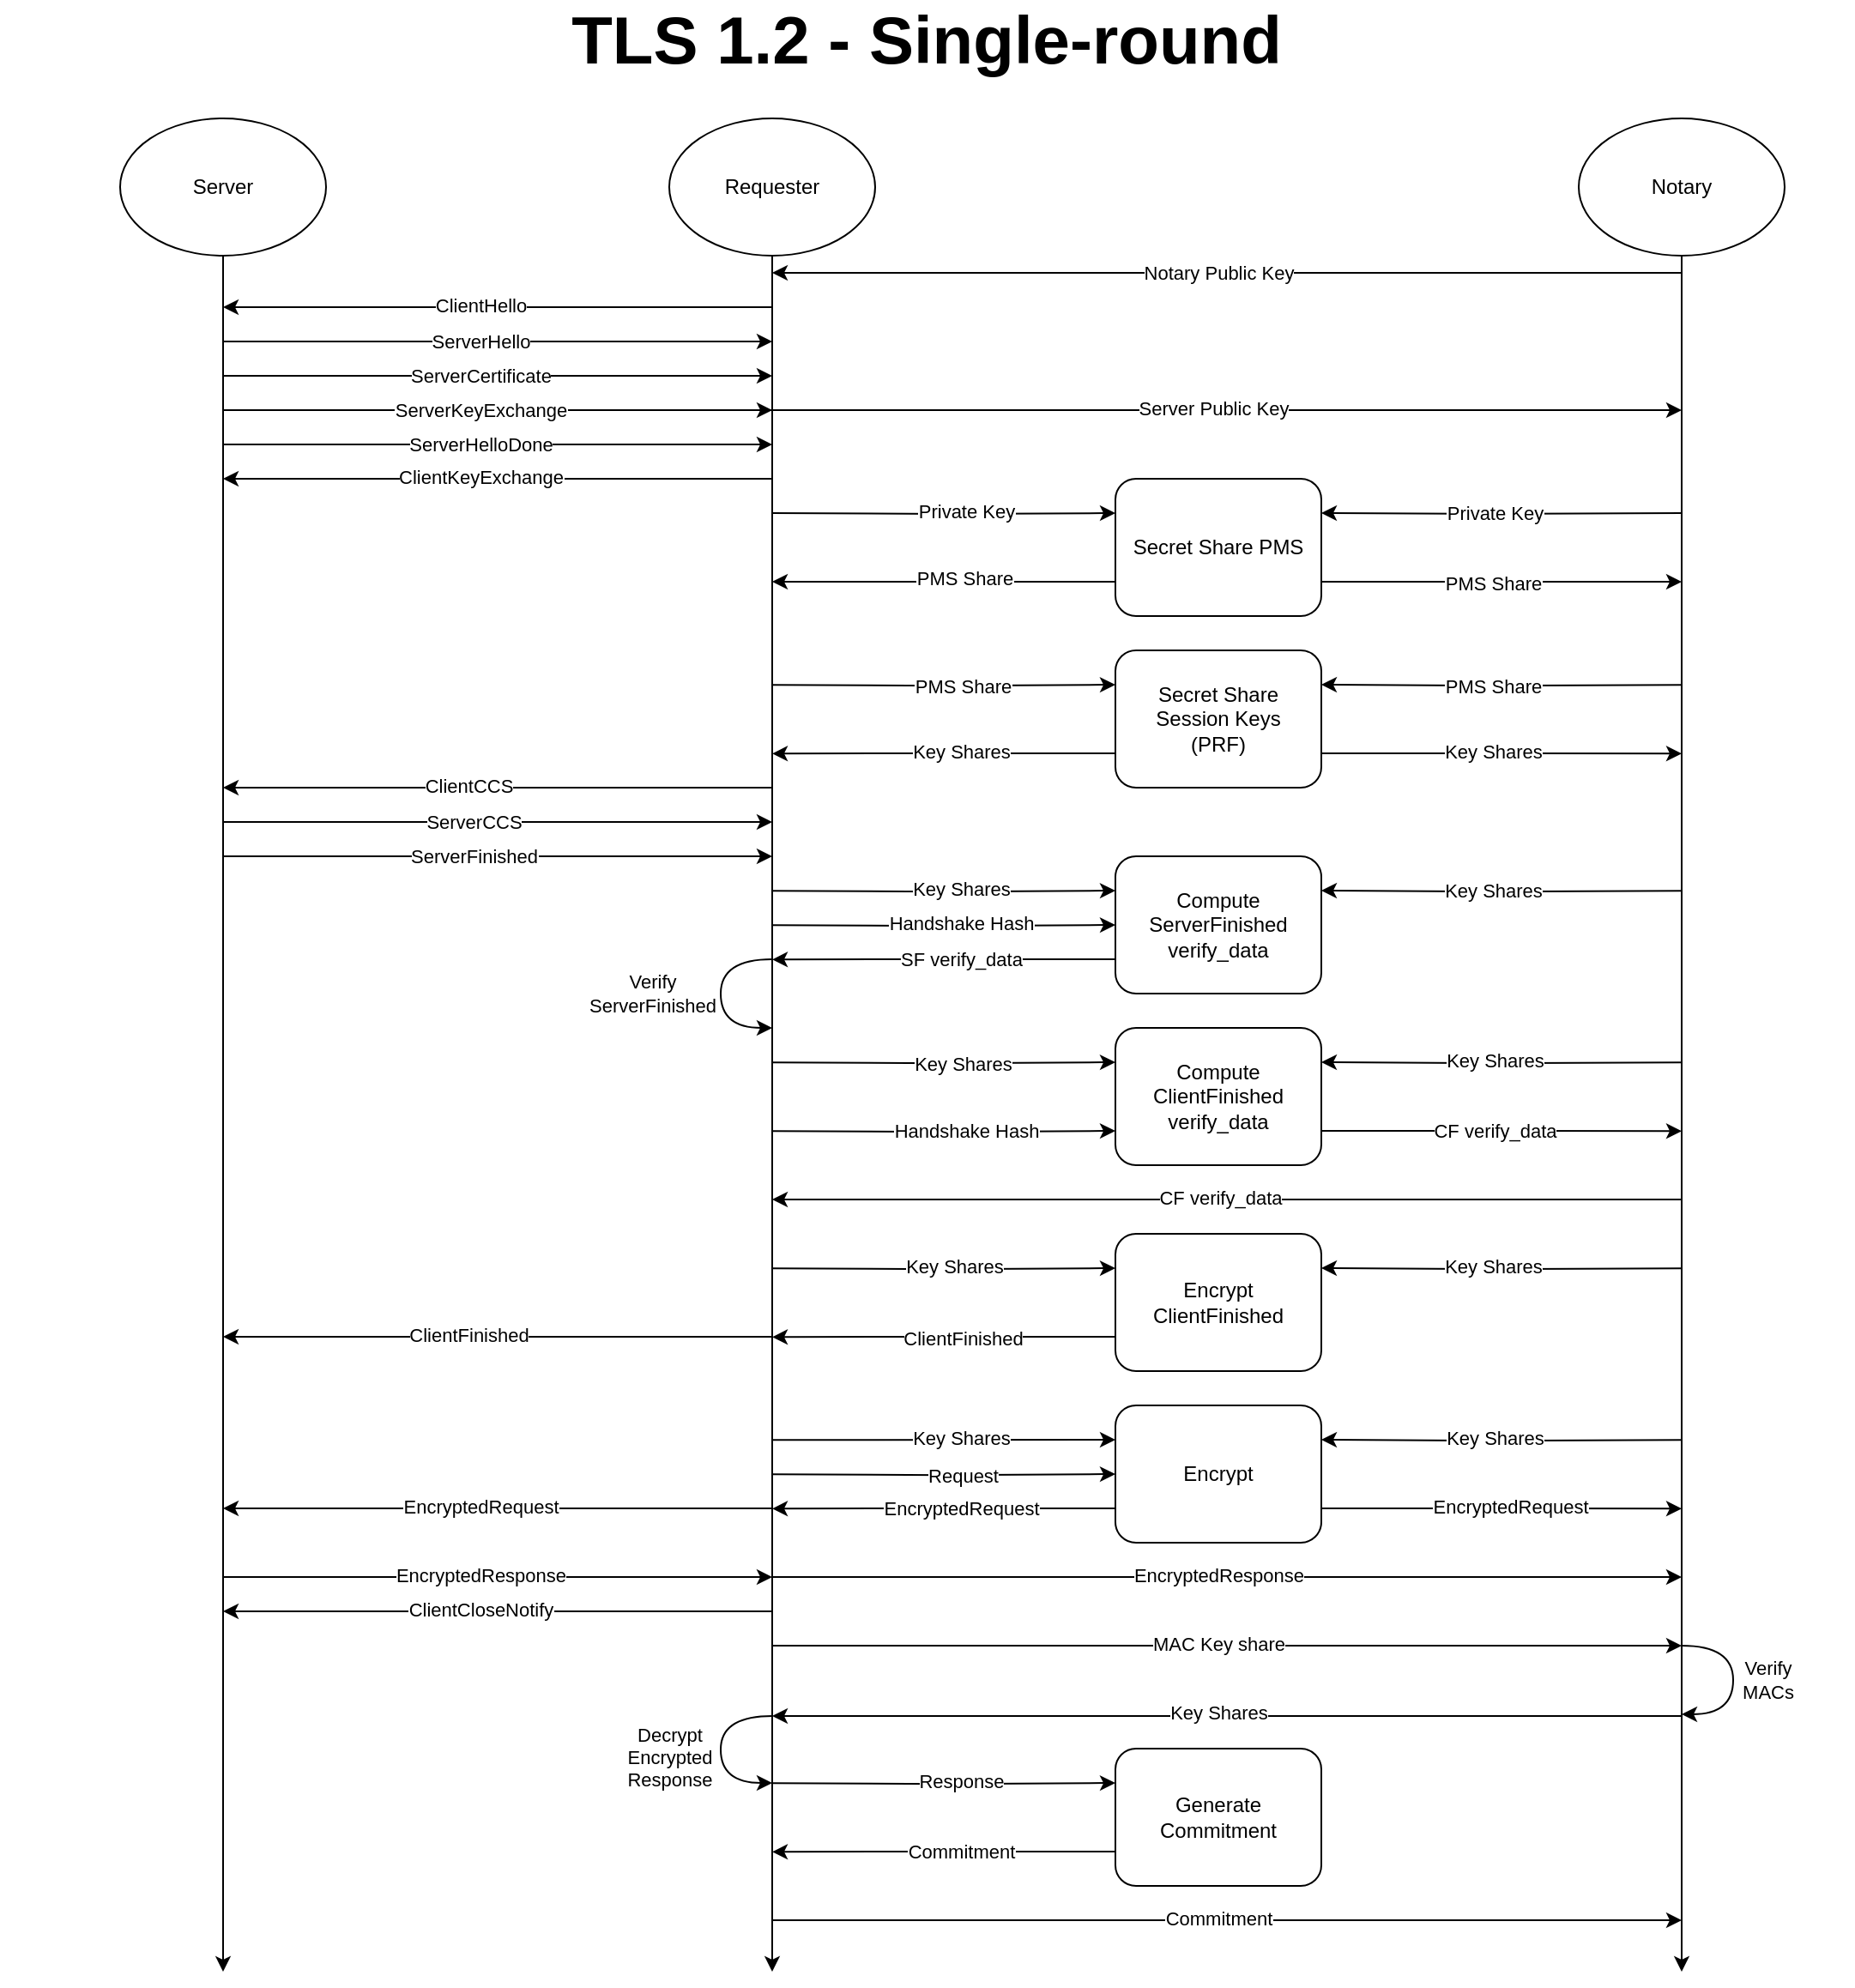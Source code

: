 <mxfile version="20.0.4" type="device" pages="3"><diagram id="jMKMGAVH688X0A8UN9jB" name="TLS1.2 - Single Round"><mxGraphModel dx="3276" dy="1853" grid="1" gridSize="10" guides="1" tooltips="1" connect="1" arrows="1" fold="1" page="1" pageScale="1" pageWidth="1100" pageHeight="1700" math="0" shadow="0"><root><mxCell id="0"/><mxCell id="1" parent="0"/><mxCell id="OBqq4mG-uWJ3huiSDV02-1" style="edgeStyle=orthogonalEdgeStyle;rounded=0;orthogonalLoop=1;jettySize=auto;html=1;" parent="1" source="OBqq4mG-uWJ3huiSDV02-2" edge="1"><mxGeometry relative="1" as="geometry"><mxPoint x="140" y="1160" as="targetPoint"/></mxGeometry></mxCell><mxCell id="OBqq4mG-uWJ3huiSDV02-2" value="Server" style="ellipse;whiteSpace=wrap;html=1;" parent="1" vertex="1"><mxGeometry x="80" y="80" width="120" height="80" as="geometry"/></mxCell><mxCell id="OBqq4mG-uWJ3huiSDV02-3" style="edgeStyle=orthogonalEdgeStyle;rounded=0;orthogonalLoop=1;jettySize=auto;html=1;" parent="1" source="OBqq4mG-uWJ3huiSDV02-4" edge="1"><mxGeometry relative="1" as="geometry"><mxPoint x="460" y="1160" as="targetPoint"/></mxGeometry></mxCell><mxCell id="OBqq4mG-uWJ3huiSDV02-4" value="Requester" style="ellipse;whiteSpace=wrap;html=1;" parent="1" vertex="1"><mxGeometry x="400" y="80" width="120" height="80" as="geometry"/></mxCell><mxCell id="OBqq4mG-uWJ3huiSDV02-5" style="edgeStyle=orthogonalEdgeStyle;rounded=0;orthogonalLoop=1;jettySize=auto;html=1;" parent="1" source="OBqq4mG-uWJ3huiSDV02-6" edge="1"><mxGeometry relative="1" as="geometry"><mxPoint x="990" y="1160" as="targetPoint"/></mxGeometry></mxCell><mxCell id="OBqq4mG-uWJ3huiSDV02-6" value="Notary" style="ellipse;whiteSpace=wrap;html=1;" parent="1" vertex="1"><mxGeometry x="930" y="80" width="120" height="80" as="geometry"/></mxCell><mxCell id="OBqq4mG-uWJ3huiSDV02-7" style="edgeStyle=orthogonalEdgeStyle;rounded=0;orthogonalLoop=1;jettySize=auto;html=1;entryX=0;entryY=0.25;entryDx=0;entryDy=0;" parent="1" target="OBqq4mG-uWJ3huiSDV02-15" edge="1"><mxGeometry relative="1" as="geometry"><mxPoint x="460" y="310" as="sourcePoint"/></mxGeometry></mxCell><mxCell id="OBqq4mG-uWJ3huiSDV02-8" value="Private Key" style="edgeLabel;html=1;align=center;verticalAlign=middle;resizable=0;points=[];" parent="OBqq4mG-uWJ3huiSDV02-7" vertex="1" connectable="0"><mxGeometry x="0.127" relative="1" as="geometry"><mxPoint y="-1" as="offset"/></mxGeometry></mxCell><mxCell id="OBqq4mG-uWJ3huiSDV02-9" style="edgeStyle=orthogonalEdgeStyle;rounded=0;orthogonalLoop=1;jettySize=auto;html=1;entryX=1;entryY=0.25;entryDx=0;entryDy=0;" parent="1" target="OBqq4mG-uWJ3huiSDV02-15" edge="1"><mxGeometry relative="1" as="geometry"><mxPoint x="990" y="310" as="sourcePoint"/></mxGeometry></mxCell><mxCell id="OBqq4mG-uWJ3huiSDV02-10" value="Private Key" style="edgeLabel;html=1;align=center;verticalAlign=middle;resizable=0;points=[];" parent="OBqq4mG-uWJ3huiSDV02-9" vertex="1" connectable="0"><mxGeometry x="-0.062" y="-2" relative="1" as="geometry"><mxPoint x="-11" y="1" as="offset"/></mxGeometry></mxCell><mxCell id="OBqq4mG-uWJ3huiSDV02-11" style="edgeStyle=orthogonalEdgeStyle;rounded=0;orthogonalLoop=1;jettySize=auto;html=1;exitX=0;exitY=0.75;exitDx=0;exitDy=0;" parent="1" source="OBqq4mG-uWJ3huiSDV02-15" edge="1"><mxGeometry relative="1" as="geometry"><mxPoint x="460" y="350" as="targetPoint"/></mxGeometry></mxCell><mxCell id="OBqq4mG-uWJ3huiSDV02-12" value="PMS Share" style="edgeLabel;html=1;align=center;verticalAlign=middle;resizable=0;points=[];" parent="OBqq4mG-uWJ3huiSDV02-11" vertex="1" connectable="0"><mxGeometry x="-0.12" y="-2" relative="1" as="geometry"><mxPoint as="offset"/></mxGeometry></mxCell><mxCell id="OBqq4mG-uWJ3huiSDV02-13" style="edgeStyle=orthogonalEdgeStyle;rounded=0;orthogonalLoop=1;jettySize=auto;html=1;exitX=1;exitY=0.75;exitDx=0;exitDy=0;" parent="1" source="OBqq4mG-uWJ3huiSDV02-15" edge="1"><mxGeometry relative="1" as="geometry"><mxPoint x="990" y="350" as="targetPoint"/></mxGeometry></mxCell><mxCell id="OBqq4mG-uWJ3huiSDV02-14" value="PMS Share" style="edgeLabel;html=1;align=center;verticalAlign=middle;resizable=0;points=[];" parent="OBqq4mG-uWJ3huiSDV02-13" vertex="1" connectable="0"><mxGeometry x="0.083" relative="1" as="geometry"><mxPoint x="-14" as="offset"/></mxGeometry></mxCell><mxCell id="OBqq4mG-uWJ3huiSDV02-15" value="Secret Share PMS" style="rounded=1;whiteSpace=wrap;html=1;" parent="1" vertex="1"><mxGeometry x="660" y="290" width="120" height="80" as="geometry"/></mxCell><mxCell id="OBqq4mG-uWJ3huiSDV02-16" value="" style="endArrow=classic;html=1;rounded=0;" parent="1" edge="1"><mxGeometry width="50" height="50" relative="1" as="geometry"><mxPoint x="460" y="190" as="sourcePoint"/><mxPoint x="140" y="190" as="targetPoint"/></mxGeometry></mxCell><mxCell id="OBqq4mG-uWJ3huiSDV02-17" value="ClientHello" style="edgeLabel;html=1;align=center;verticalAlign=middle;resizable=0;points=[];" parent="OBqq4mG-uWJ3huiSDV02-16" vertex="1" connectable="0"><mxGeometry x="0.368" y="-1" relative="1" as="geometry"><mxPoint x="49" as="offset"/></mxGeometry></mxCell><mxCell id="OBqq4mG-uWJ3huiSDV02-18" value="" style="endArrow=classic;html=1;rounded=0;" parent="1" edge="1"><mxGeometry width="50" height="50" relative="1" as="geometry"><mxPoint x="140" y="210" as="sourcePoint"/><mxPoint x="460" y="210" as="targetPoint"/></mxGeometry></mxCell><mxCell id="OBqq4mG-uWJ3huiSDV02-19" value="ServerHello" style="edgeLabel;html=1;align=center;verticalAlign=middle;resizable=0;points=[];" parent="OBqq4mG-uWJ3huiSDV02-18" vertex="1" connectable="0"><mxGeometry x="0.104" y="-1" relative="1" as="geometry"><mxPoint x="-27" y="-1" as="offset"/></mxGeometry></mxCell><mxCell id="OBqq4mG-uWJ3huiSDV02-20" value="" style="endArrow=classic;html=1;rounded=0;" parent="1" edge="1"><mxGeometry width="50" height="50" relative="1" as="geometry"><mxPoint x="990" y="710" as="sourcePoint"/><mxPoint x="460" y="710" as="targetPoint"/></mxGeometry></mxCell><mxCell id="OBqq4mG-uWJ3huiSDV02-21" value="CF verify_data" style="edgeLabel;html=1;align=center;verticalAlign=middle;resizable=0;points=[];" parent="OBqq4mG-uWJ3huiSDV02-20" vertex="1" connectable="0"><mxGeometry x="0.122" y="-2" relative="1" as="geometry"><mxPoint x="28" y="1" as="offset"/></mxGeometry></mxCell><mxCell id="OBqq4mG-uWJ3huiSDV02-22" value="TLS 1.2 - Single-round" style="text;html=1;strokeColor=none;fillColor=none;align=center;verticalAlign=middle;whiteSpace=wrap;rounded=0;fontStyle=1;fontSize=39;" parent="1" vertex="1"><mxGeometry x="10" y="20" width="1080" height="30" as="geometry"/></mxCell><mxCell id="OBqq4mG-uWJ3huiSDV02-23" value="" style="endArrow=classic;html=1;rounded=0;fontSize=11;" parent="1" edge="1"><mxGeometry width="50" height="50" relative="1" as="geometry"><mxPoint x="460" y="790" as="sourcePoint"/><mxPoint x="140" y="790" as="targetPoint"/></mxGeometry></mxCell><mxCell id="OBqq4mG-uWJ3huiSDV02-24" value="ClientFinished" style="edgeLabel;html=1;align=center;verticalAlign=middle;resizable=0;points=[];fontSize=11;" parent="OBqq4mG-uWJ3huiSDV02-23" vertex="1" connectable="0"><mxGeometry x="0.107" y="-2" relative="1" as="geometry"><mxPoint y="1" as="offset"/></mxGeometry></mxCell><mxCell id="OBqq4mG-uWJ3huiSDV02-27" value="" style="endArrow=classic;html=1;rounded=0;fontSize=11;" parent="1" edge="1"><mxGeometry width="50" height="50" relative="1" as="geometry"><mxPoint x="140" y="510.0" as="sourcePoint"/><mxPoint x="460" y="510.0" as="targetPoint"/><Array as="points"><mxPoint x="300" y="510.0"/></Array></mxGeometry></mxCell><mxCell id="OBqq4mG-uWJ3huiSDV02-28" value="ServerFinished" style="edgeLabel;html=1;align=center;verticalAlign=middle;resizable=0;points=[];fontSize=11;" parent="OBqq4mG-uWJ3huiSDV02-27" vertex="1" connectable="0"><mxGeometry x="0.107" y="-2" relative="1" as="geometry"><mxPoint x="-31" y="-2" as="offset"/></mxGeometry></mxCell><mxCell id="OBqq4mG-uWJ3huiSDV02-29" value="" style="endArrow=classic;html=1;rounded=0;" parent="1" edge="1"><mxGeometry width="50" height="50" relative="1" as="geometry"><mxPoint x="140" y="230" as="sourcePoint"/><mxPoint x="460" y="230" as="targetPoint"/></mxGeometry></mxCell><mxCell id="OBqq4mG-uWJ3huiSDV02-30" value="ServerCertificate" style="edgeLabel;html=1;align=center;verticalAlign=middle;resizable=0;points=[];" parent="OBqq4mG-uWJ3huiSDV02-29" vertex="1" connectable="0"><mxGeometry x="0.104" y="-1" relative="1" as="geometry"><mxPoint x="-27" y="-1" as="offset"/></mxGeometry></mxCell><mxCell id="OBqq4mG-uWJ3huiSDV02-31" value="" style="endArrow=classic;html=1;rounded=0;" parent="1" edge="1"><mxGeometry width="50" height="50" relative="1" as="geometry"><mxPoint x="140" y="250" as="sourcePoint"/><mxPoint x="460" y="250" as="targetPoint"/></mxGeometry></mxCell><mxCell id="OBqq4mG-uWJ3huiSDV02-32" value="ServerKeyExchange" style="edgeLabel;html=1;align=center;verticalAlign=middle;resizable=0;points=[];" parent="OBqq4mG-uWJ3huiSDV02-31" vertex="1" connectable="0"><mxGeometry x="0.104" y="-1" relative="1" as="geometry"><mxPoint x="-27" y="-1" as="offset"/></mxGeometry></mxCell><mxCell id="OBqq4mG-uWJ3huiSDV02-33" value="" style="endArrow=classic;html=1;rounded=0;" parent="1" edge="1"><mxGeometry width="50" height="50" relative="1" as="geometry"><mxPoint x="140" y="270" as="sourcePoint"/><mxPoint x="460" y="270" as="targetPoint"/></mxGeometry></mxCell><mxCell id="OBqq4mG-uWJ3huiSDV02-34" value="ServerHelloDone" style="edgeLabel;html=1;align=center;verticalAlign=middle;resizable=0;points=[];" parent="OBqq4mG-uWJ3huiSDV02-33" vertex="1" connectable="0"><mxGeometry x="0.104" y="-1" relative="1" as="geometry"><mxPoint x="-27" y="-1" as="offset"/></mxGeometry></mxCell><mxCell id="OBqq4mG-uWJ3huiSDV02-35" value="" style="endArrow=classic;html=1;rounded=0;fontSize=11;" parent="1" edge="1"><mxGeometry width="50" height="50" relative="1" as="geometry"><mxPoint x="990" y="170" as="sourcePoint"/><mxPoint x="460" y="170" as="targetPoint"/></mxGeometry></mxCell><mxCell id="OBqq4mG-uWJ3huiSDV02-36" value="Notary Public Key" style="edgeLabel;html=1;align=center;verticalAlign=middle;resizable=0;points=[];fontSize=11;" parent="OBqq4mG-uWJ3huiSDV02-35" vertex="1" connectable="0"><mxGeometry x="0.183" relative="1" as="geometry"><mxPoint x="43" as="offset"/></mxGeometry></mxCell><mxCell id="OBqq4mG-uWJ3huiSDV02-37" value="" style="endArrow=classic;html=1;rounded=0;fontSize=11;" parent="1" edge="1"><mxGeometry width="50" height="50" relative="1" as="geometry"><mxPoint x="455" y="250" as="sourcePoint"/><mxPoint x="990" y="250" as="targetPoint"/></mxGeometry></mxCell><mxCell id="OBqq4mG-uWJ3huiSDV02-38" value="Server Public Key" style="edgeLabel;html=1;align=center;verticalAlign=middle;resizable=0;points=[];fontSize=11;" parent="OBqq4mG-uWJ3huiSDV02-37" vertex="1" connectable="0"><mxGeometry x="-0.069" y="1" relative="1" as="geometry"><mxPoint x="13" as="offset"/></mxGeometry></mxCell><mxCell id="OBqq4mG-uWJ3huiSDV02-39" value="" style="endArrow=classic;html=1;rounded=0;fontSize=11;" parent="1" edge="1"><mxGeometry width="50" height="50" relative="1" as="geometry"><mxPoint x="460" y="290" as="sourcePoint"/><mxPoint x="140" y="290" as="targetPoint"/></mxGeometry></mxCell><mxCell id="OBqq4mG-uWJ3huiSDV02-40" value="ClientKeyExchange" style="edgeLabel;html=1;align=center;verticalAlign=middle;resizable=0;points=[];fontSize=11;" parent="OBqq4mG-uWJ3huiSDV02-39" vertex="1" connectable="0"><mxGeometry x="0.136" y="-2" relative="1" as="geometry"><mxPoint x="12" y="1" as="offset"/></mxGeometry></mxCell><mxCell id="OBqq4mG-uWJ3huiSDV02-41" style="edgeStyle=orthogonalEdgeStyle;rounded=0;orthogonalLoop=1;jettySize=auto;html=1;exitX=1;exitY=0.25;exitDx=0;exitDy=0;fontSize=11;entryX=1;entryY=0.25;entryDx=0;entryDy=0;" parent="1" target="OBqq4mG-uWJ3huiSDV02-49" edge="1"><mxGeometry relative="1" as="geometry"><mxPoint x="990" y="410.143" as="sourcePoint"/></mxGeometry></mxCell><mxCell id="OBqq4mG-uWJ3huiSDV02-42" value="PMS Share" style="edgeLabel;html=1;align=center;verticalAlign=middle;resizable=0;points=[];fontSize=11;" parent="OBqq4mG-uWJ3huiSDV02-41" vertex="1" connectable="0"><mxGeometry x="-0.119" y="3" relative="1" as="geometry"><mxPoint x="-17" y="-3" as="offset"/></mxGeometry></mxCell><mxCell id="OBqq4mG-uWJ3huiSDV02-43" style="edgeStyle=orthogonalEdgeStyle;rounded=0;orthogonalLoop=1;jettySize=auto;html=1;exitX=0;exitY=0.25;exitDx=0;exitDy=0;fontSize=11;entryX=0;entryY=0.25;entryDx=0;entryDy=0;" parent="1" target="OBqq4mG-uWJ3huiSDV02-49" edge="1"><mxGeometry relative="1" as="geometry"><mxPoint x="460" y="410.143" as="sourcePoint"/></mxGeometry></mxCell><mxCell id="OBqq4mG-uWJ3huiSDV02-44" value="PMS Share" style="edgeLabel;html=1;align=center;verticalAlign=middle;resizable=0;points=[];fontSize=11;" parent="OBqq4mG-uWJ3huiSDV02-43" vertex="1" connectable="0"><mxGeometry x="-0.206" y="-2" relative="1" as="geometry"><mxPoint x="31" y="-2" as="offset"/></mxGeometry></mxCell><mxCell id="OBqq4mG-uWJ3huiSDV02-45" style="edgeStyle=orthogonalEdgeStyle;rounded=0;orthogonalLoop=1;jettySize=auto;html=1;exitX=0;exitY=0.75;exitDx=0;exitDy=0;fontSize=11;" parent="1" source="OBqq4mG-uWJ3huiSDV02-49" edge="1"><mxGeometry relative="1" as="geometry"><mxPoint x="460" y="450.143" as="targetPoint"/></mxGeometry></mxCell><mxCell id="OBqq4mG-uWJ3huiSDV02-46" value="Key Shares" style="edgeLabel;html=1;align=center;verticalAlign=middle;resizable=0;points=[];fontSize=11;" parent="OBqq4mG-uWJ3huiSDV02-45" vertex="1" connectable="0"><mxGeometry x="-0.115" y="-1" relative="1" as="geometry"><mxPoint x="-1" as="offset"/></mxGeometry></mxCell><mxCell id="OBqq4mG-uWJ3huiSDV02-47" style="edgeStyle=orthogonalEdgeStyle;rounded=0;orthogonalLoop=1;jettySize=auto;html=1;exitX=1;exitY=0.75;exitDx=0;exitDy=0;fontSize=11;" parent="1" source="OBqq4mG-uWJ3huiSDV02-49" edge="1"><mxGeometry relative="1" as="geometry"><mxPoint x="990" y="450.143" as="targetPoint"/></mxGeometry></mxCell><mxCell id="OBqq4mG-uWJ3huiSDV02-48" value="Key Shares" style="edgeLabel;html=1;align=center;verticalAlign=middle;resizable=0;points=[];fontSize=11;" parent="OBqq4mG-uWJ3huiSDV02-47" vertex="1" connectable="0"><mxGeometry x="-0.184" y="2" relative="1" as="geometry"><mxPoint x="14" y="1" as="offset"/></mxGeometry></mxCell><mxCell id="OBqq4mG-uWJ3huiSDV02-49" value="Secret Share&lt;br&gt;Session Keys&lt;br&gt;(PRF)" style="rounded=1;whiteSpace=wrap;html=1;" parent="1" vertex="1"><mxGeometry x="660" y="390" width="120" height="80" as="geometry"/></mxCell><mxCell id="OBqq4mG-uWJ3huiSDV02-50" style="edgeStyle=orthogonalEdgeStyle;rounded=0;orthogonalLoop=1;jettySize=auto;html=1;exitX=0;exitY=0.75;exitDx=0;exitDy=0;fontSize=11;entryX=0;entryY=0.75;entryDx=0;entryDy=0;" parent="1" target="OBqq4mG-uWJ3huiSDV02-58" edge="1"><mxGeometry relative="1" as="geometry"><mxPoint x="460" y="670.143" as="sourcePoint"/></mxGeometry></mxCell><mxCell id="OBqq4mG-uWJ3huiSDV02-51" value="Handshake Hash" style="edgeLabel;html=1;align=center;verticalAlign=middle;resizable=0;points=[];fontSize=11;" parent="OBqq4mG-uWJ3huiSDV02-50" vertex="1" connectable="0"><mxGeometry x="0.126" y="-2" relative="1" as="geometry"><mxPoint y="-2" as="offset"/></mxGeometry></mxCell><mxCell id="OBqq4mG-uWJ3huiSDV02-52" style="edgeStyle=orthogonalEdgeStyle;rounded=0;orthogonalLoop=1;jettySize=auto;html=1;exitX=0;exitY=0.25;exitDx=0;exitDy=0;fontSize=11;entryX=0;entryY=0.25;entryDx=0;entryDy=0;" parent="1" target="OBqq4mG-uWJ3huiSDV02-58" edge="1"><mxGeometry relative="1" as="geometry"><mxPoint x="460" y="630.143" as="sourcePoint"/></mxGeometry></mxCell><mxCell id="OBqq4mG-uWJ3huiSDV02-53" value="Key Shares" style="edgeLabel;html=1;align=center;verticalAlign=middle;resizable=0;points=[];fontSize=11;" parent="OBqq4mG-uWJ3huiSDV02-52" vertex="1" connectable="0"><mxGeometry x="-0.086" y="-2" relative="1" as="geometry"><mxPoint x="19" y="-2" as="offset"/></mxGeometry></mxCell><mxCell id="OBqq4mG-uWJ3huiSDV02-54" style="edgeStyle=orthogonalEdgeStyle;rounded=0;orthogonalLoop=1;jettySize=auto;html=1;exitX=1;exitY=0.75;exitDx=0;exitDy=0;fontSize=11;" parent="1" source="OBqq4mG-uWJ3huiSDV02-58" edge="1"><mxGeometry relative="1" as="geometry"><mxPoint x="990" y="670.143" as="targetPoint"/></mxGeometry></mxCell><mxCell id="OBqq4mG-uWJ3huiSDV02-55" value="CF verify_data" style="edgeLabel;html=1;align=center;verticalAlign=middle;resizable=0;points=[];fontSize=11;" parent="OBqq4mG-uWJ3huiSDV02-54" vertex="1" connectable="0"><mxGeometry x="-0.293" relative="1" as="geometry"><mxPoint x="26" as="offset"/></mxGeometry></mxCell><mxCell id="OBqq4mG-uWJ3huiSDV02-56" style="edgeStyle=orthogonalEdgeStyle;rounded=0;orthogonalLoop=1;jettySize=auto;html=1;exitX=1;exitY=0.25;exitDx=0;exitDy=0;fontSize=11;entryX=1;entryY=0.25;entryDx=0;entryDy=0;" parent="1" target="OBqq4mG-uWJ3huiSDV02-58" edge="1"><mxGeometry relative="1" as="geometry"><mxPoint x="990" y="630.143" as="sourcePoint"/></mxGeometry></mxCell><mxCell id="OBqq4mG-uWJ3huiSDV02-57" value="Key Shares" style="edgeLabel;html=1;align=center;verticalAlign=middle;resizable=0;points=[];fontSize=11;" parent="OBqq4mG-uWJ3huiSDV02-56" vertex="1" connectable="0"><mxGeometry x="0.26" y="-2" relative="1" as="geometry"><mxPoint x="23" y="1" as="offset"/></mxGeometry></mxCell><mxCell id="OBqq4mG-uWJ3huiSDV02-58" value="&lt;div&gt;Compute&lt;/div&gt;&lt;div&gt;ClientFinished&lt;/div&gt;&lt;div&gt;verify_data&lt;/div&gt;" style="rounded=1;whiteSpace=wrap;html=1;" parent="1" vertex="1"><mxGeometry x="660" y="610" width="120" height="80" as="geometry"/></mxCell><mxCell id="OBqq4mG-uWJ3huiSDV02-59" style="edgeStyle=orthogonalEdgeStyle;rounded=0;orthogonalLoop=1;jettySize=auto;html=1;exitX=1;exitY=0.25;exitDx=0;exitDy=0;fontSize=11;entryX=1;entryY=0.25;entryDx=0;entryDy=0;" parent="1" target="OBqq4mG-uWJ3huiSDV02-65" edge="1"><mxGeometry relative="1" as="geometry"><mxPoint x="990" y="750.143" as="sourcePoint"/></mxGeometry></mxCell><mxCell id="OBqq4mG-uWJ3huiSDV02-60" value="Key Shares" style="edgeLabel;html=1;align=center;verticalAlign=middle;resizable=0;points=[];fontSize=11;" parent="OBqq4mG-uWJ3huiSDV02-59" vertex="1" connectable="0"><mxGeometry x="0.249" relative="1" as="geometry"><mxPoint x="21" y="-1" as="offset"/></mxGeometry></mxCell><mxCell id="OBqq4mG-uWJ3huiSDV02-61" style="edgeStyle=orthogonalEdgeStyle;rounded=0;orthogonalLoop=1;jettySize=auto;html=1;exitX=0;exitY=0.25;exitDx=0;exitDy=0;fontSize=11;entryX=0;entryY=0.25;entryDx=0;entryDy=0;" parent="1" target="OBqq4mG-uWJ3huiSDV02-65" edge="1"><mxGeometry relative="1" as="geometry"><mxPoint x="460" y="750.143" as="sourcePoint"/></mxGeometry></mxCell><mxCell id="OBqq4mG-uWJ3huiSDV02-62" value="Key Shares" style="edgeLabel;html=1;align=center;verticalAlign=middle;resizable=0;points=[];fontSize=11;" parent="OBqq4mG-uWJ3huiSDV02-61" vertex="1" connectable="0"><mxGeometry x="0.057" y="1" relative="1" as="geometry"><mxPoint as="offset"/></mxGeometry></mxCell><mxCell id="OBqq4mG-uWJ3huiSDV02-63" style="edgeStyle=orthogonalEdgeStyle;rounded=0;orthogonalLoop=1;jettySize=auto;html=1;exitX=0;exitY=0.75;exitDx=0;exitDy=0;fontSize=11;" parent="1" source="OBqq4mG-uWJ3huiSDV02-65" edge="1"><mxGeometry relative="1" as="geometry"><mxPoint x="460" y="790.143" as="targetPoint"/></mxGeometry></mxCell><mxCell id="OBqq4mG-uWJ3huiSDV02-64" value="ClientFinished" style="edgeLabel;html=1;align=center;verticalAlign=middle;resizable=0;points=[];fontSize=11;" parent="OBqq4mG-uWJ3huiSDV02-63" vertex="1" connectable="0"><mxGeometry x="0.069" y="1" relative="1" as="geometry"><mxPoint x="17" y="-1" as="offset"/></mxGeometry></mxCell><mxCell id="OBqq4mG-uWJ3huiSDV02-65" value="&lt;div&gt;Encrypt&lt;/div&gt;&lt;div&gt;ClientFinished&lt;/div&gt;" style="rounded=1;whiteSpace=wrap;html=1;" parent="1" vertex="1"><mxGeometry x="660" y="730" width="120" height="80" as="geometry"/></mxCell><mxCell id="OBqq4mG-uWJ3huiSDV02-66" value="" style="endArrow=classic;html=1;rounded=0;fontSize=11;" parent="1" edge="1"><mxGeometry width="50" height="50" relative="1" as="geometry"><mxPoint x="460" y="470" as="sourcePoint"/><mxPoint x="140" y="470" as="targetPoint"/></mxGeometry></mxCell><mxCell id="OBqq4mG-uWJ3huiSDV02-67" value="ClientCCS" style="edgeLabel;html=1;align=center;verticalAlign=middle;resizable=0;points=[];fontSize=11;" parent="OBqq4mG-uWJ3huiSDV02-66" vertex="1" connectable="0"><mxGeometry x="0.107" y="-2" relative="1" as="geometry"><mxPoint y="1" as="offset"/></mxGeometry></mxCell><mxCell id="OBqq4mG-uWJ3huiSDV02-77" value="" style="endArrow=classic;html=1;rounded=0;fontSize=11;" parent="1" edge="1"><mxGeometry width="50" height="50" relative="1" as="geometry"><mxPoint x="140" y="490" as="sourcePoint"/><mxPoint x="460" y="490" as="targetPoint"/><Array as="points"><mxPoint x="300" y="490"/></Array></mxGeometry></mxCell><mxCell id="OBqq4mG-uWJ3huiSDV02-78" value="ServerCCS" style="edgeLabel;html=1;align=center;verticalAlign=middle;resizable=0;points=[];fontSize=11;" parent="OBqq4mG-uWJ3huiSDV02-77" vertex="1" connectable="0"><mxGeometry x="0.107" y="-2" relative="1" as="geometry"><mxPoint x="-31" y="-2" as="offset"/></mxGeometry></mxCell><mxCell id="OBqq4mG-uWJ3huiSDV02-79" style="edgeStyle=orthogonalEdgeStyle;rounded=0;orthogonalLoop=1;jettySize=auto;html=1;exitX=0;exitY=0.25;exitDx=0;exitDy=0;fontSize=11;entryX=0;entryY=0.25;entryDx=0;entryDy=0;" parent="1" target="OBqq4mG-uWJ3huiSDV02-90" edge="1"><mxGeometry relative="1" as="geometry"><mxPoint x="460" y="850.143" as="sourcePoint"/><Array as="points"><mxPoint x="490" y="850"/><mxPoint x="490" y="850"/></Array></mxGeometry></mxCell><mxCell id="OBqq4mG-uWJ3huiSDV02-80" value="Key Shares" style="edgeLabel;html=1;align=center;verticalAlign=middle;resizable=0;points=[];fontSize=11;" parent="OBqq4mG-uWJ3huiSDV02-79" vertex="1" connectable="0"><mxGeometry x="0.16" y="2" relative="1" as="geometry"><mxPoint x="-6" y="1" as="offset"/></mxGeometry></mxCell><mxCell id="OBqq4mG-uWJ3huiSDV02-81" style="edgeStyle=orthogonalEdgeStyle;rounded=0;orthogonalLoop=1;jettySize=auto;html=1;exitX=0;exitY=0.75;exitDx=0;exitDy=0;fontSize=11;" parent="1" source="OBqq4mG-uWJ3huiSDV02-90" edge="1"><mxGeometry relative="1" as="geometry"><mxPoint x="460" y="890.143" as="targetPoint"/></mxGeometry></mxCell><mxCell id="OBqq4mG-uWJ3huiSDV02-82" value="EncryptedRequest" style="edgeLabel;html=1;align=center;verticalAlign=middle;resizable=0;points=[];fontSize=11;" parent="OBqq4mG-uWJ3huiSDV02-81" vertex="1" connectable="0"><mxGeometry x="0.2" y="-1" relative="1" as="geometry"><mxPoint x="30" as="offset"/></mxGeometry></mxCell><mxCell id="OBqq4mG-uWJ3huiSDV02-83" style="edgeStyle=orthogonalEdgeStyle;rounded=0;orthogonalLoop=1;jettySize=auto;html=1;exitX=0;exitY=0.5;exitDx=0;exitDy=0;fontSize=11;entryX=0;entryY=0.5;entryDx=0;entryDy=0;" parent="1" target="OBqq4mG-uWJ3huiSDV02-90" edge="1"><mxGeometry relative="1" as="geometry"><mxPoint x="460" y="870.143" as="sourcePoint"/></mxGeometry></mxCell><mxCell id="OBqq4mG-uWJ3huiSDV02-84" value="&lt;span style=&quot;color: rgba(0, 0, 0, 0); font-family: monospace; font-size: 0px; text-align: start; background-color: rgb(248, 249, 250);&quot;&gt;Requ&lt;/span&gt;" style="edgeLabel;html=1;align=center;verticalAlign=middle;resizable=0;points=[];fontSize=11;" parent="OBqq4mG-uWJ3huiSDV02-83" vertex="1" connectable="0"><mxGeometry x="0.069" relative="1" as="geometry"><mxPoint as="offset"/></mxGeometry></mxCell><mxCell id="OBqq4mG-uWJ3huiSDV02-85" value="Request" style="edgeLabel;html=1;align=center;verticalAlign=middle;resizable=0;points=[];fontSize=11;" parent="OBqq4mG-uWJ3huiSDV02-83" vertex="1" connectable="0"><mxGeometry x="-0.057" y="-1" relative="1" as="geometry"><mxPoint x="16" y="-1" as="offset"/></mxGeometry></mxCell><mxCell id="OBqq4mG-uWJ3huiSDV02-86" style="edgeStyle=orthogonalEdgeStyle;rounded=0;orthogonalLoop=1;jettySize=auto;html=1;exitX=1;exitY=0.25;exitDx=0;exitDy=0;fontSize=11;entryX=1;entryY=0.25;entryDx=0;entryDy=0;" parent="1" target="OBqq4mG-uWJ3huiSDV02-90" edge="1"><mxGeometry relative="1" as="geometry"><mxPoint x="990" y="850.143" as="sourcePoint"/></mxGeometry></mxCell><mxCell id="OBqq4mG-uWJ3huiSDV02-87" value="Key Shares" style="edgeLabel;html=1;align=center;verticalAlign=middle;resizable=0;points=[];fontSize=11;" parent="OBqq4mG-uWJ3huiSDV02-86" vertex="1" connectable="0"><mxGeometry x="0.227" y="1" relative="1" as="geometry"><mxPoint x="19" y="-2" as="offset"/></mxGeometry></mxCell><mxCell id="OBqq4mG-uWJ3huiSDV02-88" style="edgeStyle=orthogonalEdgeStyle;rounded=0;orthogonalLoop=1;jettySize=auto;html=1;exitX=1;exitY=0.75;exitDx=0;exitDy=0;fontSize=11;" parent="1" source="OBqq4mG-uWJ3huiSDV02-90" edge="1"><mxGeometry relative="1" as="geometry"><mxPoint x="990" y="890.143" as="targetPoint"/></mxGeometry></mxCell><mxCell id="OBqq4mG-uWJ3huiSDV02-89" value="EncryptedRequest" style="edgeLabel;html=1;align=center;verticalAlign=middle;resizable=0;points=[];fontSize=11;" parent="OBqq4mG-uWJ3huiSDV02-88" vertex="1" connectable="0"><mxGeometry x="-0.233" y="-1" relative="1" as="geometry"><mxPoint x="29" y="-2" as="offset"/></mxGeometry></mxCell><mxCell id="OBqq4mG-uWJ3huiSDV02-90" value="&lt;div&gt;Encrypt&lt;/div&gt;" style="rounded=1;whiteSpace=wrap;html=1;" parent="1" vertex="1"><mxGeometry x="660" y="830" width="120" height="80" as="geometry"/></mxCell><mxCell id="OBqq4mG-uWJ3huiSDV02-91" value="" style="endArrow=classic;html=1;rounded=0;fontSize=11;" parent="1" edge="1"><mxGeometry width="50" height="50" relative="1" as="geometry"><mxPoint x="460" y="890" as="sourcePoint"/><mxPoint x="140" y="890" as="targetPoint"/></mxGeometry></mxCell><mxCell id="OBqq4mG-uWJ3huiSDV02-92" value="EncryptedRequest" style="edgeLabel;html=1;align=center;verticalAlign=middle;resizable=0;points=[];fontSize=11;" parent="OBqq4mG-uWJ3huiSDV02-91" vertex="1" connectable="0"><mxGeometry x="0.189" y="-2" relative="1" as="geometry"><mxPoint x="20" y="1" as="offset"/></mxGeometry></mxCell><mxCell id="OBqq4mG-uWJ3huiSDV02-118" style="edgeStyle=orthogonalEdgeStyle;rounded=0;orthogonalLoop=1;jettySize=auto;html=1;exitX=0;exitY=0.25;exitDx=0;exitDy=0;fontSize=11;entryX=0;entryY=0.25;entryDx=0;entryDy=0;" parent="1" target="OBqq4mG-uWJ3huiSDV02-122" edge="1"><mxGeometry relative="1" as="geometry"><mxPoint x="460" y="1050.143" as="sourcePoint"/></mxGeometry></mxCell><mxCell id="OBqq4mG-uWJ3huiSDV02-119" value="Response" style="edgeLabel;html=1;align=center;verticalAlign=middle;resizable=0;points=[];fontSize=11;" parent="OBqq4mG-uWJ3huiSDV02-118" vertex="1" connectable="0"><mxGeometry x="0.166" y="1" relative="1" as="geometry"><mxPoint x="-7" as="offset"/></mxGeometry></mxCell><mxCell id="OBqq4mG-uWJ3huiSDV02-120" style="edgeStyle=orthogonalEdgeStyle;rounded=0;orthogonalLoop=1;jettySize=auto;html=1;exitX=0;exitY=0.75;exitDx=0;exitDy=0;fontSize=11;" parent="1" source="OBqq4mG-uWJ3huiSDV02-122" edge="1"><mxGeometry relative="1" as="geometry"><mxPoint x="460" y="1090.143" as="targetPoint"/></mxGeometry></mxCell><mxCell id="OBqq4mG-uWJ3huiSDV02-121" value="Commitment" style="edgeLabel;html=1;align=center;verticalAlign=middle;resizable=0;points=[];fontSize=11;" parent="OBqq4mG-uWJ3huiSDV02-120" vertex="1" connectable="0"><mxGeometry x="0.16" y="-1" relative="1" as="geometry"><mxPoint x="26" as="offset"/></mxGeometry></mxCell><mxCell id="OBqq4mG-uWJ3huiSDV02-122" value="&lt;div&gt;Generate&lt;/div&gt;&lt;div&gt;Commitment&lt;/div&gt;" style="rounded=1;whiteSpace=wrap;html=1;" parent="1" vertex="1"><mxGeometry x="660" y="1030" width="120" height="80" as="geometry"/></mxCell><mxCell id="OBqq4mG-uWJ3huiSDV02-123" value="" style="endArrow=classic;html=1;rounded=0;fontSize=11;" parent="1" edge="1"><mxGeometry width="50" height="50" relative="1" as="geometry"><mxPoint x="140" y="930" as="sourcePoint"/><mxPoint x="460" y="930" as="targetPoint"/></mxGeometry></mxCell><mxCell id="OBqq4mG-uWJ3huiSDV02-124" value="EncryptedResponse" style="edgeLabel;html=1;align=center;verticalAlign=middle;resizable=0;points=[];fontSize=11;" parent="OBqq4mG-uWJ3huiSDV02-123" vertex="1" connectable="0"><mxGeometry x="-0.125" y="2" relative="1" as="geometry"><mxPoint x="10" y="1" as="offset"/></mxGeometry></mxCell><mxCell id="OBqq4mG-uWJ3huiSDV02-125" value="" style="endArrow=classic;html=1;rounded=0;fontSize=11;" parent="1" edge="1"><mxGeometry width="50" height="50" relative="1" as="geometry"><mxPoint x="460" y="930" as="sourcePoint"/><mxPoint x="990" y="930" as="targetPoint"/></mxGeometry></mxCell><mxCell id="OBqq4mG-uWJ3huiSDV02-126" value="EncryptedResponse" style="edgeLabel;html=1;align=center;verticalAlign=middle;resizable=0;points=[];fontSize=11;" parent="OBqq4mG-uWJ3huiSDV02-125" vertex="1" connectable="0"><mxGeometry x="-0.125" y="2" relative="1" as="geometry"><mxPoint x="28" y="1" as="offset"/></mxGeometry></mxCell><mxCell id="OBqq4mG-uWJ3huiSDV02-127" value="" style="endArrow=classic;html=1;rounded=0;fontSize=11;" parent="1" edge="1"><mxGeometry width="50" height="50" relative="1" as="geometry"><mxPoint x="460" y="970" as="sourcePoint"/><mxPoint x="990" y="970" as="targetPoint"/></mxGeometry></mxCell><mxCell id="OBqq4mG-uWJ3huiSDV02-128" value="MAC Key share" style="edgeLabel;html=1;align=center;verticalAlign=middle;resizable=0;points=[];fontSize=11;" parent="OBqq4mG-uWJ3huiSDV02-127" vertex="1" connectable="0"><mxGeometry x="-0.125" y="2" relative="1" as="geometry"><mxPoint x="28" y="1" as="offset"/></mxGeometry></mxCell><mxCell id="OBqq4mG-uWJ3huiSDV02-129" value="" style="curved=1;endArrow=classic;html=1;rounded=0;fontSize=11;" parent="1" edge="1"><mxGeometry width="50" height="50" relative="1" as="geometry"><mxPoint x="990" y="970" as="sourcePoint"/><mxPoint x="990" y="1010" as="targetPoint"/><Array as="points"><mxPoint x="990" y="970"/><mxPoint x="1020" y="970"/><mxPoint x="1020" y="1010"/></Array></mxGeometry></mxCell><mxCell id="OBqq4mG-uWJ3huiSDV02-130" value="Verify&lt;br&gt;MACs" style="edgeLabel;html=1;align=center;verticalAlign=middle;resizable=0;points=[];fontSize=11;" parent="OBqq4mG-uWJ3huiSDV02-129" vertex="1" connectable="0"><mxGeometry x="-0.14" y="-1" relative="1" as="geometry"><mxPoint x="21" y="7" as="offset"/></mxGeometry></mxCell><mxCell id="OBqq4mG-uWJ3huiSDV02-131" value="" style="endArrow=classic;html=1;rounded=0;fontSize=11;" parent="1" edge="1"><mxGeometry width="50" height="50" relative="1" as="geometry"><mxPoint x="990" y="1011" as="sourcePoint"/><mxPoint x="460" y="1011" as="targetPoint"/></mxGeometry></mxCell><mxCell id="OBqq4mG-uWJ3huiSDV02-132" value="Key Shares" style="edgeLabel;html=1;align=center;verticalAlign=middle;resizable=0;points=[];fontSize=11;" parent="OBqq4mG-uWJ3huiSDV02-131" vertex="1" connectable="0"><mxGeometry x="0.064" y="-2" relative="1" as="geometry"><mxPoint x="12" as="offset"/></mxGeometry></mxCell><mxCell id="OBqq4mG-uWJ3huiSDV02-133" value="" style="curved=1;endArrow=classic;html=1;rounded=0;fontSize=11;" parent="1" edge="1"><mxGeometry width="50" height="50" relative="1" as="geometry"><mxPoint x="460" y="1011" as="sourcePoint"/><mxPoint x="460" y="1050" as="targetPoint"/><Array as="points"><mxPoint x="460" y="1011"/><mxPoint x="430" y="1011"/><mxPoint x="430" y="1050"/></Array></mxGeometry></mxCell><mxCell id="OBqq4mG-uWJ3huiSDV02-134" value="Decrypt&lt;br&gt;Encrypted&lt;br&gt;Response" style="edgeLabel;html=1;align=center;verticalAlign=middle;resizable=0;points=[];fontSize=11;" parent="OBqq4mG-uWJ3huiSDV02-133" vertex="1" connectable="0"><mxGeometry x="-0.197" y="5" relative="1" as="geometry"><mxPoint x="-35" y="14" as="offset"/></mxGeometry></mxCell><mxCell id="OBqq4mG-uWJ3huiSDV02-135" value="" style="endArrow=classic;html=1;rounded=0;fontSize=11;" parent="1" edge="1"><mxGeometry width="50" height="50" relative="1" as="geometry"><mxPoint x="460" y="1130" as="sourcePoint"/><mxPoint x="990" y="1130" as="targetPoint"/></mxGeometry></mxCell><mxCell id="OBqq4mG-uWJ3huiSDV02-136" value="Commitment" style="edgeLabel;html=1;align=center;verticalAlign=middle;resizable=0;points=[];fontSize=11;" parent="OBqq4mG-uWJ3huiSDV02-135" vertex="1" connectable="0"><mxGeometry x="-0.118" y="2" relative="1" as="geometry"><mxPoint x="26" y="1" as="offset"/></mxGeometry></mxCell><mxCell id="OBqq4mG-uWJ3huiSDV02-137" value="" style="endArrow=classic;html=1;rounded=0;fontSize=11;" parent="1" edge="1"><mxGeometry width="50" height="50" relative="1" as="geometry"><mxPoint x="460" y="950" as="sourcePoint"/><mxPoint x="140" y="950" as="targetPoint"/></mxGeometry></mxCell><mxCell id="OBqq4mG-uWJ3huiSDV02-138" value="ClientCloseNotify" style="edgeLabel;html=1;align=center;verticalAlign=middle;resizable=0;points=[];fontSize=11;" parent="OBqq4mG-uWJ3huiSDV02-137" vertex="1" connectable="0"><mxGeometry x="0.189" y="-2" relative="1" as="geometry"><mxPoint x="20" y="1" as="offset"/></mxGeometry></mxCell><mxCell id="l61jGW9QHXcW-crdSyV1-2" value="" style="curved=1;endArrow=classic;html=1;rounded=0;fontSize=11;" parent="1" edge="1"><mxGeometry width="50" height="50" relative="1" as="geometry"><mxPoint x="460" y="570" as="sourcePoint"/><mxPoint x="460" y="610" as="targetPoint"/><Array as="points"><mxPoint x="460" y="570"/><mxPoint x="430" y="570"/><mxPoint x="430" y="610"/></Array></mxGeometry></mxCell><mxCell id="l61jGW9QHXcW-crdSyV1-3" value="Verify&lt;br&gt;ServerFinished" style="edgeLabel;html=1;align=center;verticalAlign=middle;resizable=0;points=[];fontSize=11;" parent="l61jGW9QHXcW-crdSyV1-2" vertex="1" connectable="0"><mxGeometry x="-0.197" y="5" relative="1" as="geometry"><mxPoint x="-45" y="10" as="offset"/></mxGeometry></mxCell><mxCell id="l61jGW9QHXcW-crdSyV1-4" style="edgeStyle=orthogonalEdgeStyle;rounded=0;orthogonalLoop=1;jettySize=auto;html=1;exitX=1;exitY=0.25;exitDx=0;exitDy=0;fontSize=11;entryX=1;entryY=0.25;entryDx=0;entryDy=0;" parent="1" target="l61jGW9QHXcW-crdSyV1-12" edge="1"><mxGeometry relative="1" as="geometry"><mxPoint x="990" y="530.143" as="sourcePoint"/></mxGeometry></mxCell><mxCell id="l61jGW9QHXcW-crdSyV1-5" value="Key Shares" style="edgeLabel;html=1;align=center;verticalAlign=middle;resizable=0;points=[];fontSize=11;" parent="l61jGW9QHXcW-crdSyV1-4" vertex="1" connectable="0"><mxGeometry x="0.097" relative="1" as="geometry"><mxPoint x="5" as="offset"/></mxGeometry></mxCell><mxCell id="l61jGW9QHXcW-crdSyV1-6" style="edgeStyle=orthogonalEdgeStyle;rounded=0;orthogonalLoop=1;jettySize=auto;html=1;exitX=0;exitY=0.25;exitDx=0;exitDy=0;fontSize=11;entryX=0;entryY=0.25;entryDx=0;entryDy=0;" parent="1" target="l61jGW9QHXcW-crdSyV1-12" edge="1"><mxGeometry relative="1" as="geometry"><mxPoint x="460" y="530.143" as="sourcePoint"/></mxGeometry></mxCell><mxCell id="l61jGW9QHXcW-crdSyV1-7" value="Key Shares" style="edgeLabel;html=1;align=center;verticalAlign=middle;resizable=0;points=[];fontSize=11;" parent="l61jGW9QHXcW-crdSyV1-6" vertex="1" connectable="0"><mxGeometry x="0.057" y="1" relative="1" as="geometry"><mxPoint x="4" as="offset"/></mxGeometry></mxCell><mxCell id="l61jGW9QHXcW-crdSyV1-8" style="edgeStyle=orthogonalEdgeStyle;rounded=0;orthogonalLoop=1;jettySize=auto;html=1;exitX=0;exitY=0.75;exitDx=0;exitDy=0;fontSize=11;" parent="1" source="l61jGW9QHXcW-crdSyV1-12" edge="1"><mxGeometry relative="1" as="geometry"><mxPoint x="460" y="570.143" as="targetPoint"/></mxGeometry></mxCell><mxCell id="l61jGW9QHXcW-crdSyV1-9" value="SF verify_data" style="edgeLabel;html=1;align=center;verticalAlign=middle;resizable=0;points=[];fontSize=11;" parent="l61jGW9QHXcW-crdSyV1-8" vertex="1" connectable="0"><mxGeometry x="0.12" y="-1" relative="1" as="geometry"><mxPoint x="22" as="offset"/></mxGeometry></mxCell><mxCell id="l61jGW9QHXcW-crdSyV1-10" style="edgeStyle=orthogonalEdgeStyle;rounded=0;orthogonalLoop=1;jettySize=auto;html=1;exitX=0;exitY=0.5;exitDx=0;exitDy=0;fontSize=11;entryX=0;entryY=0.5;entryDx=0;entryDy=0;" parent="1" target="l61jGW9QHXcW-crdSyV1-12" edge="1"><mxGeometry relative="1" as="geometry"><mxPoint x="460" y="550.143" as="sourcePoint"/></mxGeometry></mxCell><mxCell id="l61jGW9QHXcW-crdSyV1-11" value="Handshake Hash" style="edgeLabel;html=1;align=center;verticalAlign=middle;resizable=0;points=[];fontSize=11;" parent="l61jGW9QHXcW-crdSyV1-10" vertex="1" connectable="0"><mxGeometry x="0.103" y="-2" relative="1" as="geometry"><mxPoint y="-3" as="offset"/></mxGeometry></mxCell><mxCell id="l61jGW9QHXcW-crdSyV1-12" value="&lt;div&gt;Compute&lt;/div&gt;&lt;div&gt;ServerFinished&lt;/div&gt;&lt;div&gt;verify_data&lt;/div&gt;" style="rounded=1;whiteSpace=wrap;html=1;" parent="1" vertex="1"><mxGeometry x="660" y="510" width="120" height="80" as="geometry"/></mxCell></root></mxGraphModel></diagram><diagram id="-GjDC8LsLmIgOYacD519" name="TLS1.2 - Multi-round"><mxGraphModel dx="3276" dy="1853" grid="1" gridSize="10" guides="1" tooltips="1" connect="1" arrows="1" fold="1" page="1" pageScale="1" pageWidth="1100" pageHeight="1700" math="0" shadow="0"><root><mxCell id="0"/><mxCell id="1" parent="0"/><mxCell id="cgCGIeesTzU9tWC6A6Hl-6" style="edgeStyle=orthogonalEdgeStyle;rounded=0;orthogonalLoop=1;jettySize=auto;html=1;" parent="1" source="cgCGIeesTzU9tWC6A6Hl-1" edge="1"><mxGeometry relative="1" as="geometry"><mxPoint x="140" y="1360" as="targetPoint"/></mxGeometry></mxCell><mxCell id="cgCGIeesTzU9tWC6A6Hl-1" value="Server" style="ellipse;whiteSpace=wrap;html=1;" parent="1" vertex="1"><mxGeometry x="80" y="80" width="120" height="80" as="geometry"/></mxCell><mxCell id="cgCGIeesTzU9tWC6A6Hl-4" style="edgeStyle=orthogonalEdgeStyle;rounded=0;orthogonalLoop=1;jettySize=auto;html=1;" parent="1" source="cgCGIeesTzU9tWC6A6Hl-2" edge="1"><mxGeometry relative="1" as="geometry"><mxPoint x="460" y="1360" as="targetPoint"/></mxGeometry></mxCell><mxCell id="cgCGIeesTzU9tWC6A6Hl-2" value="Requester" style="ellipse;whiteSpace=wrap;html=1;" parent="1" vertex="1"><mxGeometry x="400" y="80" width="120" height="80" as="geometry"/></mxCell><mxCell id="cgCGIeesTzU9tWC6A6Hl-5" style="edgeStyle=orthogonalEdgeStyle;rounded=0;orthogonalLoop=1;jettySize=auto;html=1;" parent="1" source="cgCGIeesTzU9tWC6A6Hl-3" edge="1"><mxGeometry relative="1" as="geometry"><mxPoint x="990" y="1360" as="targetPoint"/></mxGeometry></mxCell><mxCell id="cgCGIeesTzU9tWC6A6Hl-3" value="Notary" style="ellipse;whiteSpace=wrap;html=1;" parent="1" vertex="1"><mxGeometry x="930" y="80" width="120" height="80" as="geometry"/></mxCell><mxCell id="cgCGIeesTzU9tWC6A6Hl-15" style="edgeStyle=orthogonalEdgeStyle;rounded=0;orthogonalLoop=1;jettySize=auto;html=1;entryX=0;entryY=0.25;entryDx=0;entryDy=0;" parent="1" target="cgCGIeesTzU9tWC6A6Hl-7" edge="1"><mxGeometry relative="1" as="geometry"><mxPoint x="460" y="310" as="sourcePoint"/></mxGeometry></mxCell><mxCell id="cgCGIeesTzU9tWC6A6Hl-16" value="Private Key" style="edgeLabel;html=1;align=center;verticalAlign=middle;resizable=0;points=[];" parent="cgCGIeesTzU9tWC6A6Hl-15" vertex="1" connectable="0"><mxGeometry x="0.127" relative="1" as="geometry"><mxPoint y="-1" as="offset"/></mxGeometry></mxCell><mxCell id="cgCGIeesTzU9tWC6A6Hl-17" style="edgeStyle=orthogonalEdgeStyle;rounded=0;orthogonalLoop=1;jettySize=auto;html=1;entryX=1;entryY=0.25;entryDx=0;entryDy=0;" parent="1" target="cgCGIeesTzU9tWC6A6Hl-7" edge="1"><mxGeometry relative="1" as="geometry"><mxPoint x="990" y="310" as="sourcePoint"/></mxGeometry></mxCell><mxCell id="cgCGIeesTzU9tWC6A6Hl-18" value="Private Key" style="edgeLabel;html=1;align=center;verticalAlign=middle;resizable=0;points=[];" parent="cgCGIeesTzU9tWC6A6Hl-17" vertex="1" connectable="0"><mxGeometry x="-0.062" y="-2" relative="1" as="geometry"><mxPoint x="-11" y="1" as="offset"/></mxGeometry></mxCell><mxCell id="cgCGIeesTzU9tWC6A6Hl-19" style="edgeStyle=orthogonalEdgeStyle;rounded=0;orthogonalLoop=1;jettySize=auto;html=1;exitX=0;exitY=0.75;exitDx=0;exitDy=0;" parent="1" source="cgCGIeesTzU9tWC6A6Hl-7" edge="1"><mxGeometry relative="1" as="geometry"><mxPoint x="460" y="350" as="targetPoint"/></mxGeometry></mxCell><mxCell id="cgCGIeesTzU9tWC6A6Hl-20" value="PMS Share" style="edgeLabel;html=1;align=center;verticalAlign=middle;resizable=0;points=[];" parent="cgCGIeesTzU9tWC6A6Hl-19" vertex="1" connectable="0"><mxGeometry x="-0.12" y="-2" relative="1" as="geometry"><mxPoint as="offset"/></mxGeometry></mxCell><mxCell id="cgCGIeesTzU9tWC6A6Hl-21" style="edgeStyle=orthogonalEdgeStyle;rounded=0;orthogonalLoop=1;jettySize=auto;html=1;exitX=1;exitY=0.75;exitDx=0;exitDy=0;" parent="1" source="cgCGIeesTzU9tWC6A6Hl-7" edge="1"><mxGeometry relative="1" as="geometry"><mxPoint x="990" y="350" as="targetPoint"/></mxGeometry></mxCell><mxCell id="cgCGIeesTzU9tWC6A6Hl-22" value="PMS Share" style="edgeLabel;html=1;align=center;verticalAlign=middle;resizable=0;points=[];" parent="cgCGIeesTzU9tWC6A6Hl-21" vertex="1" connectable="0"><mxGeometry x="0.083" relative="1" as="geometry"><mxPoint x="-14" as="offset"/></mxGeometry></mxCell><mxCell id="cgCGIeesTzU9tWC6A6Hl-7" value="Secret Share PMS" style="rounded=1;whiteSpace=wrap;html=1;" parent="1" vertex="1"><mxGeometry x="660" y="290" width="120" height="80" as="geometry"/></mxCell><mxCell id="cgCGIeesTzU9tWC6A6Hl-8" value="" style="endArrow=classic;html=1;rounded=0;" parent="1" edge="1"><mxGeometry width="50" height="50" relative="1" as="geometry"><mxPoint x="460" y="190" as="sourcePoint"/><mxPoint x="140" y="190" as="targetPoint"/></mxGeometry></mxCell><mxCell id="cgCGIeesTzU9tWC6A6Hl-9" value="ClientHello" style="edgeLabel;html=1;align=center;verticalAlign=middle;resizable=0;points=[];" parent="cgCGIeesTzU9tWC6A6Hl-8" vertex="1" connectable="0"><mxGeometry x="0.368" y="-1" relative="1" as="geometry"><mxPoint x="49" as="offset"/></mxGeometry></mxCell><mxCell id="cgCGIeesTzU9tWC6A6Hl-10" value="" style="endArrow=classic;html=1;rounded=0;" parent="1" edge="1"><mxGeometry width="50" height="50" relative="1" as="geometry"><mxPoint x="140" y="210" as="sourcePoint"/><mxPoint x="460" y="210" as="targetPoint"/></mxGeometry></mxCell><mxCell id="cgCGIeesTzU9tWC6A6Hl-12" value="ServerHello" style="edgeLabel;html=1;align=center;verticalAlign=middle;resizable=0;points=[];" parent="cgCGIeesTzU9tWC6A6Hl-10" vertex="1" connectable="0"><mxGeometry x="0.104" y="-1" relative="1" as="geometry"><mxPoint x="-27" y="-1" as="offset"/></mxGeometry></mxCell><mxCell id="cgCGIeesTzU9tWC6A6Hl-44" value="TLS 1.2 - Multi-round" style="text;html=1;strokeColor=none;fillColor=none;align=center;verticalAlign=middle;whiteSpace=wrap;rounded=0;fontStyle=1;fontSize=39;" parent="1" vertex="1"><mxGeometry x="10" y="20" width="1080" height="30" as="geometry"/></mxCell><mxCell id="cgCGIeesTzU9tWC6A6Hl-63" value="" style="endArrow=classic;html=1;rounded=0;" parent="1" edge="1"><mxGeometry width="50" height="50" relative="1" as="geometry"><mxPoint x="140" y="230" as="sourcePoint"/><mxPoint x="460" y="230" as="targetPoint"/></mxGeometry></mxCell><mxCell id="cgCGIeesTzU9tWC6A6Hl-64" value="ServerCertificate" style="edgeLabel;html=1;align=center;verticalAlign=middle;resizable=0;points=[];" parent="cgCGIeesTzU9tWC6A6Hl-63" vertex="1" connectable="0"><mxGeometry x="0.104" y="-1" relative="1" as="geometry"><mxPoint x="-27" y="-1" as="offset"/></mxGeometry></mxCell><mxCell id="cgCGIeesTzU9tWC6A6Hl-65" value="" style="endArrow=classic;html=1;rounded=0;" parent="1" edge="1"><mxGeometry width="50" height="50" relative="1" as="geometry"><mxPoint x="140" y="250" as="sourcePoint"/><mxPoint x="460" y="250" as="targetPoint"/></mxGeometry></mxCell><mxCell id="cgCGIeesTzU9tWC6A6Hl-66" value="ServerKeyExchange" style="edgeLabel;html=1;align=center;verticalAlign=middle;resizable=0;points=[];" parent="cgCGIeesTzU9tWC6A6Hl-65" vertex="1" connectable="0"><mxGeometry x="0.104" y="-1" relative="1" as="geometry"><mxPoint x="-27" y="-1" as="offset"/></mxGeometry></mxCell><mxCell id="cgCGIeesTzU9tWC6A6Hl-67" value="" style="endArrow=classic;html=1;rounded=0;" parent="1" edge="1"><mxGeometry width="50" height="50" relative="1" as="geometry"><mxPoint x="140" y="270" as="sourcePoint"/><mxPoint x="460" y="270" as="targetPoint"/></mxGeometry></mxCell><mxCell id="cgCGIeesTzU9tWC6A6Hl-68" value="ServerHelloDone" style="edgeLabel;html=1;align=center;verticalAlign=middle;resizable=0;points=[];" parent="cgCGIeesTzU9tWC6A6Hl-67" vertex="1" connectable="0"><mxGeometry x="0.104" y="-1" relative="1" as="geometry"><mxPoint x="-27" y="-1" as="offset"/></mxGeometry></mxCell><mxCell id="cgCGIeesTzU9tWC6A6Hl-69" value="" style="endArrow=classic;html=1;rounded=0;fontSize=11;" parent="1" edge="1"><mxGeometry width="50" height="50" relative="1" as="geometry"><mxPoint x="990" y="170" as="sourcePoint"/><mxPoint x="460" y="170" as="targetPoint"/></mxGeometry></mxCell><mxCell id="cgCGIeesTzU9tWC6A6Hl-70" value="Notary Public Key" style="edgeLabel;html=1;align=center;verticalAlign=middle;resizable=0;points=[];fontSize=11;" parent="cgCGIeesTzU9tWC6A6Hl-69" vertex="1" connectable="0"><mxGeometry x="0.183" relative="1" as="geometry"><mxPoint x="43" as="offset"/></mxGeometry></mxCell><mxCell id="cgCGIeesTzU9tWC6A6Hl-71" value="" style="endArrow=classic;html=1;rounded=0;fontSize=11;" parent="1" edge="1"><mxGeometry width="50" height="50" relative="1" as="geometry"><mxPoint x="455" y="250" as="sourcePoint"/><mxPoint x="990" y="250" as="targetPoint"/></mxGeometry></mxCell><mxCell id="cgCGIeesTzU9tWC6A6Hl-72" value="Server Public Key" style="edgeLabel;html=1;align=center;verticalAlign=middle;resizable=0;points=[];fontSize=11;" parent="cgCGIeesTzU9tWC6A6Hl-71" vertex="1" connectable="0"><mxGeometry x="-0.069" y="1" relative="1" as="geometry"><mxPoint x="13" as="offset"/></mxGeometry></mxCell><mxCell id="cgCGIeesTzU9tWC6A6Hl-73" value="" style="endArrow=classic;html=1;rounded=0;fontSize=11;" parent="1" edge="1"><mxGeometry width="50" height="50" relative="1" as="geometry"><mxPoint x="460" y="290" as="sourcePoint"/><mxPoint x="140" y="290" as="targetPoint"/></mxGeometry></mxCell><mxCell id="cgCGIeesTzU9tWC6A6Hl-74" value="ClientKeyExchange" style="edgeLabel;html=1;align=center;verticalAlign=middle;resizable=0;points=[];fontSize=11;" parent="cgCGIeesTzU9tWC6A6Hl-73" vertex="1" connectable="0"><mxGeometry x="0.136" y="-2" relative="1" as="geometry"><mxPoint x="12" y="1" as="offset"/></mxGeometry></mxCell><mxCell id="cgCGIeesTzU9tWC6A6Hl-83" style="edgeStyle=orthogonalEdgeStyle;rounded=0;orthogonalLoop=1;jettySize=auto;html=1;exitX=1;exitY=0.25;exitDx=0;exitDy=0;fontSize=11;entryX=1;entryY=0.25;entryDx=0;entryDy=0;" parent="1" target="cgCGIeesTzU9tWC6A6Hl-82" edge="1"><mxGeometry relative="1" as="geometry"><mxPoint x="990" y="410.143" as="sourcePoint"/></mxGeometry></mxCell><mxCell id="cgCGIeesTzU9tWC6A6Hl-86" value="PMS Share" style="edgeLabel;html=1;align=center;verticalAlign=middle;resizable=0;points=[];fontSize=11;" parent="cgCGIeesTzU9tWC6A6Hl-83" vertex="1" connectable="0"><mxGeometry x="-0.119" y="3" relative="1" as="geometry"><mxPoint x="-17" y="-3" as="offset"/></mxGeometry></mxCell><mxCell id="cgCGIeesTzU9tWC6A6Hl-84" style="edgeStyle=orthogonalEdgeStyle;rounded=0;orthogonalLoop=1;jettySize=auto;html=1;exitX=0;exitY=0.25;exitDx=0;exitDy=0;fontSize=11;entryX=0;entryY=0.25;entryDx=0;entryDy=0;" parent="1" target="cgCGIeesTzU9tWC6A6Hl-82" edge="1"><mxGeometry relative="1" as="geometry"><mxPoint x="460" y="410.143" as="sourcePoint"/></mxGeometry></mxCell><mxCell id="cgCGIeesTzU9tWC6A6Hl-85" value="PMS Share" style="edgeLabel;html=1;align=center;verticalAlign=middle;resizable=0;points=[];fontSize=11;" parent="cgCGIeesTzU9tWC6A6Hl-84" vertex="1" connectable="0"><mxGeometry x="-0.206" y="-2" relative="1" as="geometry"><mxPoint x="31" y="-2" as="offset"/></mxGeometry></mxCell><mxCell id="cgCGIeesTzU9tWC6A6Hl-87" style="edgeStyle=orthogonalEdgeStyle;rounded=0;orthogonalLoop=1;jettySize=auto;html=1;exitX=0;exitY=0.75;exitDx=0;exitDy=0;fontSize=11;" parent="1" source="cgCGIeesTzU9tWC6A6Hl-82" edge="1"><mxGeometry relative="1" as="geometry"><mxPoint x="460" y="450.143" as="targetPoint"/></mxGeometry></mxCell><mxCell id="cgCGIeesTzU9tWC6A6Hl-90" value="Key Shares" style="edgeLabel;html=1;align=center;verticalAlign=middle;resizable=0;points=[];fontSize=11;" parent="cgCGIeesTzU9tWC6A6Hl-87" vertex="1" connectable="0"><mxGeometry x="-0.115" y="-1" relative="1" as="geometry"><mxPoint x="-1" as="offset"/></mxGeometry></mxCell><mxCell id="cgCGIeesTzU9tWC6A6Hl-88" style="edgeStyle=orthogonalEdgeStyle;rounded=0;orthogonalLoop=1;jettySize=auto;html=1;exitX=1;exitY=0.75;exitDx=0;exitDy=0;fontSize=11;" parent="1" source="cgCGIeesTzU9tWC6A6Hl-82" edge="1"><mxGeometry relative="1" as="geometry"><mxPoint x="990" y="450.143" as="targetPoint"/></mxGeometry></mxCell><mxCell id="cgCGIeesTzU9tWC6A6Hl-89" value="Key Shares" style="edgeLabel;html=1;align=center;verticalAlign=middle;resizable=0;points=[];fontSize=11;" parent="cgCGIeesTzU9tWC6A6Hl-88" vertex="1" connectable="0"><mxGeometry x="-0.184" y="2" relative="1" as="geometry"><mxPoint x="14" y="1" as="offset"/></mxGeometry></mxCell><mxCell id="cgCGIeesTzU9tWC6A6Hl-82" value="Secret Share&lt;br&gt;Session Keys&lt;br&gt;(PRF)" style="rounded=1;whiteSpace=wrap;html=1;" parent="1" vertex="1"><mxGeometry x="660" y="390" width="120" height="80" as="geometry"/></mxCell><mxCell id="cgCGIeesTzU9tWC6A6Hl-121" style="edgeStyle=orthogonalEdgeStyle;rounded=0;orthogonalLoop=1;jettySize=auto;html=1;exitX=0;exitY=0.25;exitDx=0;exitDy=0;fontSize=11;entryX=0;entryY=0.25;entryDx=0;entryDy=0;" parent="1" target="cgCGIeesTzU9tWC6A6Hl-120" edge="1"><mxGeometry relative="1" as="geometry"><mxPoint x="460" y="850.143" as="sourcePoint"/><Array as="points"><mxPoint x="490" y="850"/><mxPoint x="490" y="850"/></Array></mxGeometry></mxCell><mxCell id="cgCGIeesTzU9tWC6A6Hl-122" value="Key Shares" style="edgeLabel;html=1;align=center;verticalAlign=middle;resizable=0;points=[];fontSize=11;" parent="cgCGIeesTzU9tWC6A6Hl-121" vertex="1" connectable="0"><mxGeometry x="0.16" y="2" relative="1" as="geometry"><mxPoint x="-6" y="1" as="offset"/></mxGeometry></mxCell><mxCell id="cgCGIeesTzU9tWC6A6Hl-123" style="edgeStyle=orthogonalEdgeStyle;rounded=0;orthogonalLoop=1;jettySize=auto;html=1;exitX=0;exitY=0.75;exitDx=0;exitDy=0;fontSize=11;" parent="1" source="cgCGIeesTzU9tWC6A6Hl-120" edge="1"><mxGeometry relative="1" as="geometry"><mxPoint x="460" y="890.143" as="targetPoint"/></mxGeometry></mxCell><mxCell id="cgCGIeesTzU9tWC6A6Hl-124" value="EncryptedRequest" style="edgeLabel;html=1;align=center;verticalAlign=middle;resizable=0;points=[];fontSize=11;" parent="cgCGIeesTzU9tWC6A6Hl-123" vertex="1" connectable="0"><mxGeometry x="0.2" y="-1" relative="1" as="geometry"><mxPoint x="30" as="offset"/></mxGeometry></mxCell><mxCell id="cgCGIeesTzU9tWC6A6Hl-125" style="edgeStyle=orthogonalEdgeStyle;rounded=0;orthogonalLoop=1;jettySize=auto;html=1;exitX=0;exitY=0.5;exitDx=0;exitDy=0;fontSize=11;entryX=0;entryY=0.5;entryDx=0;entryDy=0;" parent="1" target="cgCGIeesTzU9tWC6A6Hl-120" edge="1"><mxGeometry relative="1" as="geometry"><mxPoint x="460" y="870.143" as="sourcePoint"/></mxGeometry></mxCell><mxCell id="cgCGIeesTzU9tWC6A6Hl-126" value="&lt;span style=&quot;color: rgba(0, 0, 0, 0); font-family: monospace; font-size: 0px; text-align: start; background-color: rgb(248, 249, 250);&quot;&gt;Requ&lt;/span&gt;" style="edgeLabel;html=1;align=center;verticalAlign=middle;resizable=0;points=[];fontSize=11;" parent="cgCGIeesTzU9tWC6A6Hl-125" vertex="1" connectable="0"><mxGeometry x="0.069" relative="1" as="geometry"><mxPoint as="offset"/></mxGeometry></mxCell><mxCell id="cgCGIeesTzU9tWC6A6Hl-127" value="Request" style="edgeLabel;html=1;align=center;verticalAlign=middle;resizable=0;points=[];fontSize=11;" parent="cgCGIeesTzU9tWC6A6Hl-125" vertex="1" connectable="0"><mxGeometry x="-0.057" y="-1" relative="1" as="geometry"><mxPoint x="16" y="-1" as="offset"/></mxGeometry></mxCell><mxCell id="cgCGIeesTzU9tWC6A6Hl-128" style="edgeStyle=orthogonalEdgeStyle;rounded=0;orthogonalLoop=1;jettySize=auto;html=1;exitX=1;exitY=0.25;exitDx=0;exitDy=0;fontSize=11;entryX=1;entryY=0.25;entryDx=0;entryDy=0;" parent="1" target="cgCGIeesTzU9tWC6A6Hl-120" edge="1"><mxGeometry relative="1" as="geometry"><mxPoint x="990" y="850.143" as="sourcePoint"/></mxGeometry></mxCell><mxCell id="cgCGIeesTzU9tWC6A6Hl-129" value="Key Shares" style="edgeLabel;html=1;align=center;verticalAlign=middle;resizable=0;points=[];fontSize=11;" parent="cgCGIeesTzU9tWC6A6Hl-128" vertex="1" connectable="0"><mxGeometry x="0.227" y="1" relative="1" as="geometry"><mxPoint x="19" y="-2" as="offset"/></mxGeometry></mxCell><mxCell id="cgCGIeesTzU9tWC6A6Hl-130" style="edgeStyle=orthogonalEdgeStyle;rounded=0;orthogonalLoop=1;jettySize=auto;html=1;exitX=1;exitY=0.75;exitDx=0;exitDy=0;fontSize=11;" parent="1" source="cgCGIeesTzU9tWC6A6Hl-120" edge="1"><mxGeometry relative="1" as="geometry"><mxPoint x="990" y="890.143" as="targetPoint"/></mxGeometry></mxCell><mxCell id="cgCGIeesTzU9tWC6A6Hl-131" value="EncryptedRequest" style="edgeLabel;html=1;align=center;verticalAlign=middle;resizable=0;points=[];fontSize=11;" parent="cgCGIeesTzU9tWC6A6Hl-130" vertex="1" connectable="0"><mxGeometry x="-0.233" y="-1" relative="1" as="geometry"><mxPoint x="29" y="-2" as="offset"/></mxGeometry></mxCell><mxCell id="cgCGIeesTzU9tWC6A6Hl-120" value="&lt;div&gt;Encrypt&lt;/div&gt;" style="rounded=1;whiteSpace=wrap;html=1;" parent="1" vertex="1"><mxGeometry x="660" y="830" width="120" height="80" as="geometry"/></mxCell><mxCell id="cgCGIeesTzU9tWC6A6Hl-132" value="" style="endArrow=classic;html=1;rounded=0;fontSize=11;" parent="1" edge="1"><mxGeometry width="50" height="50" relative="1" as="geometry"><mxPoint x="460" y="890" as="sourcePoint"/><mxPoint x="140" y="890" as="targetPoint"/></mxGeometry></mxCell><mxCell id="cgCGIeesTzU9tWC6A6Hl-133" value="EncryptedRequest" style="edgeLabel;html=1;align=center;verticalAlign=middle;resizable=0;points=[];fontSize=11;" parent="cgCGIeesTzU9tWC6A6Hl-132" vertex="1" connectable="0"><mxGeometry x="0.189" y="-2" relative="1" as="geometry"><mxPoint x="20" y="1" as="offset"/></mxGeometry></mxCell><mxCell id="cgCGIeesTzU9tWC6A6Hl-136" style="edgeStyle=orthogonalEdgeStyle;rounded=0;orthogonalLoop=1;jettySize=auto;html=1;exitX=0;exitY=0.25;exitDx=0;exitDy=0;fontSize=11;entryX=0;entryY=0.25;entryDx=0;entryDy=0;" parent="1" target="cgCGIeesTzU9tWC6A6Hl-134" edge="1"><mxGeometry relative="1" as="geometry"><mxPoint x="460" y="950.143" as="sourcePoint"/></mxGeometry></mxCell><mxCell id="cgCGIeesTzU9tWC6A6Hl-138" value="Key Shares" style="edgeLabel;html=1;align=center;verticalAlign=middle;resizable=0;points=[];fontSize=11;" parent="cgCGIeesTzU9tWC6A6Hl-136" vertex="1" connectable="0"><mxGeometry x="0.166" y="1" relative="1" as="geometry"><mxPoint x="-7" as="offset"/></mxGeometry></mxCell><mxCell id="cgCGIeesTzU9tWC6A6Hl-139" style="edgeStyle=orthogonalEdgeStyle;rounded=0;orthogonalLoop=1;jettySize=auto;html=1;exitX=0;exitY=0.5;exitDx=0;exitDy=0;fontSize=11;entryX=0;entryY=0.5;entryDx=0;entryDy=0;" parent="1" target="cgCGIeesTzU9tWC6A6Hl-134" edge="1"><mxGeometry relative="1" as="geometry"><mxPoint x="460" y="970.143" as="sourcePoint"/></mxGeometry></mxCell><mxCell id="cgCGIeesTzU9tWC6A6Hl-140" value="EncryptedResponse" style="edgeLabel;html=1;align=center;verticalAlign=middle;resizable=0;points=[];fontSize=11;" parent="cgCGIeesTzU9tWC6A6Hl-139" vertex="1" connectable="0"><mxGeometry x="-0.246" y="-1" relative="1" as="geometry"><mxPoint x="35" y="-1" as="offset"/></mxGeometry></mxCell><mxCell id="cgCGIeesTzU9tWC6A6Hl-141" style="edgeStyle=orthogonalEdgeStyle;rounded=0;orthogonalLoop=1;jettySize=auto;html=1;exitX=0;exitY=0.75;exitDx=0;exitDy=0;fontSize=11;" parent="1" source="cgCGIeesTzU9tWC6A6Hl-134" edge="1"><mxGeometry relative="1" as="geometry"><mxPoint x="460" y="990.143" as="targetPoint"/></mxGeometry></mxCell><mxCell id="cgCGIeesTzU9tWC6A6Hl-142" value="Response" style="edgeLabel;html=1;align=center;verticalAlign=middle;resizable=0;points=[];fontSize=11;" parent="cgCGIeesTzU9tWC6A6Hl-141" vertex="1" connectable="0"><mxGeometry x="0.16" y="-1" relative="1" as="geometry"><mxPoint x="26" as="offset"/></mxGeometry></mxCell><mxCell id="cgCGIeesTzU9tWC6A6Hl-143" style="edgeStyle=orthogonalEdgeStyle;rounded=0;orthogonalLoop=1;jettySize=auto;html=1;exitX=1;exitY=0.25;exitDx=0;exitDy=0;fontSize=11;entryX=1;entryY=0.25;entryDx=0;entryDy=0;" parent="1" target="cgCGIeesTzU9tWC6A6Hl-134" edge="1"><mxGeometry relative="1" as="geometry"><mxPoint x="990" y="950.143" as="sourcePoint"/></mxGeometry></mxCell><mxCell id="cgCGIeesTzU9tWC6A6Hl-144" value="Key Shares" style="edgeLabel;html=1;align=center;verticalAlign=middle;resizable=0;points=[];fontSize=11;" parent="cgCGIeesTzU9tWC6A6Hl-143" vertex="1" connectable="0"><mxGeometry x="0.151" relative="1" as="geometry"><mxPoint x="11" as="offset"/></mxGeometry></mxCell><mxCell id="cgCGIeesTzU9tWC6A6Hl-134" value="&lt;div&gt;Decrypt&lt;/div&gt;" style="rounded=1;whiteSpace=wrap;html=1;" parent="1" vertex="1"><mxGeometry x="660" y="930" width="120" height="80" as="geometry"/></mxCell><mxCell id="cgCGIeesTzU9tWC6A6Hl-135" value="" style="endArrow=classic;html=1;rounded=0;fontSize=11;" parent="1" edge="1"><mxGeometry width="50" height="50" relative="1" as="geometry"><mxPoint x="140" y="969.71" as="sourcePoint"/><mxPoint x="460" y="969.71" as="targetPoint"/></mxGeometry></mxCell><mxCell id="cgCGIeesTzU9tWC6A6Hl-137" value="EncryptedResponse" style="edgeLabel;html=1;align=center;verticalAlign=middle;resizable=0;points=[];fontSize=11;" parent="cgCGIeesTzU9tWC6A6Hl-135" vertex="1" connectable="0"><mxGeometry x="-0.125" y="2" relative="1" as="geometry"><mxPoint x="10" y="1" as="offset"/></mxGeometry></mxCell><mxCell id="cgCGIeesTzU9tWC6A6Hl-145" style="edgeStyle=orthogonalEdgeStyle;rounded=0;orthogonalLoop=1;jettySize=auto;html=1;exitX=0;exitY=0.25;exitDx=0;exitDy=0;fontSize=11;entryX=0;entryY=0.25;entryDx=0;entryDy=0;" parent="1" target="cgCGIeesTzU9tWC6A6Hl-156" edge="1"><mxGeometry relative="1" as="geometry"><mxPoint x="460" y="1050.143" as="sourcePoint"/><Array as="points"><mxPoint x="490" y="1050"/><mxPoint x="490" y="1050"/></Array></mxGeometry></mxCell><mxCell id="cgCGIeesTzU9tWC6A6Hl-146" value="Key Shares" style="edgeLabel;html=1;align=center;verticalAlign=middle;resizable=0;points=[];fontSize=11;" parent="cgCGIeesTzU9tWC6A6Hl-145" vertex="1" connectable="0"><mxGeometry x="0.16" y="2" relative="1" as="geometry"><mxPoint x="-6" y="1" as="offset"/></mxGeometry></mxCell><mxCell id="cgCGIeesTzU9tWC6A6Hl-147" style="edgeStyle=orthogonalEdgeStyle;rounded=0;orthogonalLoop=1;jettySize=auto;html=1;exitX=0;exitY=0.75;exitDx=0;exitDy=0;fontSize=11;" parent="1" source="cgCGIeesTzU9tWC6A6Hl-156" edge="1"><mxGeometry relative="1" as="geometry"><mxPoint x="460" y="1090.143" as="targetPoint"/></mxGeometry></mxCell><mxCell id="cgCGIeesTzU9tWC6A6Hl-148" value="EncryptedRequest" style="edgeLabel;html=1;align=center;verticalAlign=middle;resizable=0;points=[];fontSize=11;" parent="cgCGIeesTzU9tWC6A6Hl-147" vertex="1" connectable="0"><mxGeometry x="0.2" y="-1" relative="1" as="geometry"><mxPoint x="30" as="offset"/></mxGeometry></mxCell><mxCell id="cgCGIeesTzU9tWC6A6Hl-149" style="edgeStyle=orthogonalEdgeStyle;rounded=0;orthogonalLoop=1;jettySize=auto;html=1;exitX=0;exitY=0.5;exitDx=0;exitDy=0;fontSize=11;entryX=0;entryY=0.5;entryDx=0;entryDy=0;" parent="1" target="cgCGIeesTzU9tWC6A6Hl-156" edge="1"><mxGeometry relative="1" as="geometry"><mxPoint x="460" y="1070.143" as="sourcePoint"/></mxGeometry></mxCell><mxCell id="cgCGIeesTzU9tWC6A6Hl-150" value="&lt;span style=&quot;color: rgba(0, 0, 0, 0); font-family: monospace; font-size: 0px; text-align: start; background-color: rgb(248, 249, 250);&quot;&gt;Requ&lt;/span&gt;" style="edgeLabel;html=1;align=center;verticalAlign=middle;resizable=0;points=[];fontSize=11;" parent="cgCGIeesTzU9tWC6A6Hl-149" vertex="1" connectable="0"><mxGeometry x="0.069" relative="1" as="geometry"><mxPoint as="offset"/></mxGeometry></mxCell><mxCell id="cgCGIeesTzU9tWC6A6Hl-151" value="Request" style="edgeLabel;html=1;align=center;verticalAlign=middle;resizable=0;points=[];fontSize=11;" parent="cgCGIeesTzU9tWC6A6Hl-149" vertex="1" connectable="0"><mxGeometry x="-0.057" y="-1" relative="1" as="geometry"><mxPoint x="16" y="-1" as="offset"/></mxGeometry></mxCell><mxCell id="cgCGIeesTzU9tWC6A6Hl-152" style="edgeStyle=orthogonalEdgeStyle;rounded=0;orthogonalLoop=1;jettySize=auto;html=1;exitX=1;exitY=0.25;exitDx=0;exitDy=0;fontSize=11;entryX=1;entryY=0.25;entryDx=0;entryDy=0;" parent="1" target="cgCGIeesTzU9tWC6A6Hl-156" edge="1"><mxGeometry relative="1" as="geometry"><mxPoint x="990" y="1050.143" as="sourcePoint"/></mxGeometry></mxCell><mxCell id="cgCGIeesTzU9tWC6A6Hl-153" value="Key Shares" style="edgeLabel;html=1;align=center;verticalAlign=middle;resizable=0;points=[];fontSize=11;" parent="cgCGIeesTzU9tWC6A6Hl-152" vertex="1" connectable="0"><mxGeometry x="0.227" y="1" relative="1" as="geometry"><mxPoint x="19" y="-2" as="offset"/></mxGeometry></mxCell><mxCell id="cgCGIeesTzU9tWC6A6Hl-154" style="edgeStyle=orthogonalEdgeStyle;rounded=0;orthogonalLoop=1;jettySize=auto;html=1;exitX=1;exitY=0.75;exitDx=0;exitDy=0;fontSize=11;" parent="1" source="cgCGIeesTzU9tWC6A6Hl-156" edge="1"><mxGeometry relative="1" as="geometry"><mxPoint x="990" y="1090.143" as="targetPoint"/></mxGeometry></mxCell><mxCell id="cgCGIeesTzU9tWC6A6Hl-155" value="EncryptedRequest" style="edgeLabel;html=1;align=center;verticalAlign=middle;resizable=0;points=[];fontSize=11;" parent="cgCGIeesTzU9tWC6A6Hl-154" vertex="1" connectable="0"><mxGeometry x="-0.233" y="-1" relative="1" as="geometry"><mxPoint x="29" y="-2" as="offset"/></mxGeometry></mxCell><mxCell id="cgCGIeesTzU9tWC6A6Hl-156" value="&lt;div&gt;Encrypt&lt;/div&gt;" style="rounded=1;whiteSpace=wrap;html=1;" parent="1" vertex="1"><mxGeometry x="660" y="1030" width="120" height="80" as="geometry"/></mxCell><mxCell id="cgCGIeesTzU9tWC6A6Hl-157" value="" style="endArrow=classic;html=1;rounded=0;fontSize=11;" parent="1" edge="1"><mxGeometry width="50" height="50" relative="1" as="geometry"><mxPoint x="460" y="1090" as="sourcePoint"/><mxPoint x="140" y="1090" as="targetPoint"/></mxGeometry></mxCell><mxCell id="cgCGIeesTzU9tWC6A6Hl-158" value="EncryptedRequest" style="edgeLabel;html=1;align=center;verticalAlign=middle;resizable=0;points=[];fontSize=11;" parent="cgCGIeesTzU9tWC6A6Hl-157" vertex="1" connectable="0"><mxGeometry x="0.189" y="-2" relative="1" as="geometry"><mxPoint x="20" y="1" as="offset"/></mxGeometry></mxCell><mxCell id="cgCGIeesTzU9tWC6A6Hl-159" style="edgeStyle=orthogonalEdgeStyle;rounded=0;orthogonalLoop=1;jettySize=auto;html=1;exitX=0;exitY=0.25;exitDx=0;exitDy=0;fontSize=11;entryX=0;entryY=0.25;entryDx=0;entryDy=0;" parent="1" target="cgCGIeesTzU9tWC6A6Hl-167" edge="1"><mxGeometry relative="1" as="geometry"><mxPoint x="460" y="1250.143" as="sourcePoint"/></mxGeometry></mxCell><mxCell id="cgCGIeesTzU9tWC6A6Hl-160" value="Response" style="edgeLabel;html=1;align=center;verticalAlign=middle;resizable=0;points=[];fontSize=11;" parent="cgCGIeesTzU9tWC6A6Hl-159" vertex="1" connectable="0"><mxGeometry x="0.166" y="1" relative="1" as="geometry"><mxPoint x="-7" as="offset"/></mxGeometry></mxCell><mxCell id="cgCGIeesTzU9tWC6A6Hl-163" style="edgeStyle=orthogonalEdgeStyle;rounded=0;orthogonalLoop=1;jettySize=auto;html=1;exitX=0;exitY=0.75;exitDx=0;exitDy=0;fontSize=11;" parent="1" source="cgCGIeesTzU9tWC6A6Hl-167" edge="1"><mxGeometry relative="1" as="geometry"><mxPoint x="460" y="1290.143" as="targetPoint"/></mxGeometry></mxCell><mxCell id="cgCGIeesTzU9tWC6A6Hl-164" value="Commitment" style="edgeLabel;html=1;align=center;verticalAlign=middle;resizable=0;points=[];fontSize=11;" parent="cgCGIeesTzU9tWC6A6Hl-163" vertex="1" connectable="0"><mxGeometry x="0.16" y="-1" relative="1" as="geometry"><mxPoint x="26" as="offset"/></mxGeometry></mxCell><mxCell id="cgCGIeesTzU9tWC6A6Hl-167" value="&lt;div&gt;Generate&lt;/div&gt;&lt;div&gt;Commitment&lt;/div&gt;" style="rounded=1;whiteSpace=wrap;html=1;" parent="1" vertex="1"><mxGeometry x="660" y="1230" width="120" height="80" as="geometry"/></mxCell><mxCell id="cgCGIeesTzU9tWC6A6Hl-168" value="" style="endArrow=classic;html=1;rounded=0;fontSize=11;" parent="1" edge="1"><mxGeometry width="50" height="50" relative="1" as="geometry"><mxPoint x="140" y="1130" as="sourcePoint"/><mxPoint x="460" y="1130" as="targetPoint"/></mxGeometry></mxCell><mxCell id="cgCGIeesTzU9tWC6A6Hl-169" value="EncryptedResponse" style="edgeLabel;html=1;align=center;verticalAlign=middle;resizable=0;points=[];fontSize=11;" parent="cgCGIeesTzU9tWC6A6Hl-168" vertex="1" connectable="0"><mxGeometry x="-0.125" y="2" relative="1" as="geometry"><mxPoint x="10" y="1" as="offset"/></mxGeometry></mxCell><mxCell id="cgCGIeesTzU9tWC6A6Hl-170" value="" style="endArrow=classic;html=1;rounded=0;fontSize=11;" parent="1" edge="1"><mxGeometry width="50" height="50" relative="1" as="geometry"><mxPoint x="460" y="1130" as="sourcePoint"/><mxPoint x="990" y="1130" as="targetPoint"/></mxGeometry></mxCell><mxCell id="cgCGIeesTzU9tWC6A6Hl-171" value="EncryptedResponse" style="edgeLabel;html=1;align=center;verticalAlign=middle;resizable=0;points=[];fontSize=11;" parent="cgCGIeesTzU9tWC6A6Hl-170" vertex="1" connectable="0"><mxGeometry x="-0.125" y="2" relative="1" as="geometry"><mxPoint x="28" y="1" as="offset"/></mxGeometry></mxCell><mxCell id="cgCGIeesTzU9tWC6A6Hl-172" value="" style="endArrow=classic;html=1;rounded=0;fontSize=11;" parent="1" edge="1"><mxGeometry width="50" height="50" relative="1" as="geometry"><mxPoint x="460" y="1170" as="sourcePoint"/><mxPoint x="990" y="1170" as="targetPoint"/></mxGeometry></mxCell><mxCell id="cgCGIeesTzU9tWC6A6Hl-173" value="MAC Key share" style="edgeLabel;html=1;align=center;verticalAlign=middle;resizable=0;points=[];fontSize=11;" parent="cgCGIeesTzU9tWC6A6Hl-172" vertex="1" connectable="0"><mxGeometry x="-0.125" y="2" relative="1" as="geometry"><mxPoint x="28" y="1" as="offset"/></mxGeometry></mxCell><mxCell id="cgCGIeesTzU9tWC6A6Hl-176" value="" style="curved=1;endArrow=classic;html=1;rounded=0;fontSize=11;" parent="1" edge="1"><mxGeometry width="50" height="50" relative="1" as="geometry"><mxPoint x="990" y="1170" as="sourcePoint"/><mxPoint x="990" y="1210" as="targetPoint"/><Array as="points"><mxPoint x="990" y="1170"/><mxPoint x="1020" y="1170"/><mxPoint x="1020" y="1210"/></Array></mxGeometry></mxCell><mxCell id="cgCGIeesTzU9tWC6A6Hl-178" value="Verify&lt;br&gt;MACs" style="edgeLabel;html=1;align=center;verticalAlign=middle;resizable=0;points=[];fontSize=11;" parent="cgCGIeesTzU9tWC6A6Hl-176" vertex="1" connectable="0"><mxGeometry x="-0.14" y="-1" relative="1" as="geometry"><mxPoint x="21" y="7" as="offset"/></mxGeometry></mxCell><mxCell id="cgCGIeesTzU9tWC6A6Hl-179" value="" style="endArrow=classic;html=1;rounded=0;fontSize=11;" parent="1" edge="1"><mxGeometry width="50" height="50" relative="1" as="geometry"><mxPoint x="990" y="1211" as="sourcePoint"/><mxPoint x="460" y="1211" as="targetPoint"/></mxGeometry></mxCell><mxCell id="cgCGIeesTzU9tWC6A6Hl-181" value="Key Shares" style="edgeLabel;html=1;align=center;verticalAlign=middle;resizable=0;points=[];fontSize=11;" parent="cgCGIeesTzU9tWC6A6Hl-179" vertex="1" connectable="0"><mxGeometry x="0.064" y="-2" relative="1" as="geometry"><mxPoint x="12" as="offset"/></mxGeometry></mxCell><mxCell id="cgCGIeesTzU9tWC6A6Hl-184" value="" style="curved=1;endArrow=classic;html=1;rounded=0;fontSize=11;" parent="1" edge="1"><mxGeometry width="50" height="50" relative="1" as="geometry"><mxPoint x="460" y="1211" as="sourcePoint"/><mxPoint x="460" y="1250" as="targetPoint"/><Array as="points"><mxPoint x="460" y="1211"/><mxPoint x="430" y="1211"/><mxPoint x="430" y="1250"/></Array></mxGeometry></mxCell><mxCell id="cgCGIeesTzU9tWC6A6Hl-185" value="Decrypt&lt;br&gt;Encrypted&lt;br&gt;Response" style="edgeLabel;html=1;align=center;verticalAlign=middle;resizable=0;points=[];fontSize=11;" parent="cgCGIeesTzU9tWC6A6Hl-184" vertex="1" connectable="0"><mxGeometry x="-0.197" y="5" relative="1" as="geometry"><mxPoint x="-35" y="14" as="offset"/></mxGeometry></mxCell><mxCell id="cgCGIeesTzU9tWC6A6Hl-186" value="" style="endArrow=classic;html=1;rounded=0;fontSize=11;" parent="1" edge="1"><mxGeometry width="50" height="50" relative="1" as="geometry"><mxPoint x="460" y="1330" as="sourcePoint"/><mxPoint x="990" y="1330" as="targetPoint"/></mxGeometry></mxCell><mxCell id="cgCGIeesTzU9tWC6A6Hl-187" value="Commitment" style="edgeLabel;html=1;align=center;verticalAlign=middle;resizable=0;points=[];fontSize=11;" parent="cgCGIeesTzU9tWC6A6Hl-186" vertex="1" connectable="0"><mxGeometry x="-0.118" y="2" relative="1" as="geometry"><mxPoint x="26" y="1" as="offset"/></mxGeometry></mxCell><mxCell id="cgCGIeesTzU9tWC6A6Hl-188" value="" style="endArrow=classic;html=1;rounded=0;fontSize=11;" parent="1" edge="1"><mxGeometry width="50" height="50" relative="1" as="geometry"><mxPoint x="460" y="1150" as="sourcePoint"/><mxPoint x="140" y="1150" as="targetPoint"/></mxGeometry></mxCell><mxCell id="cgCGIeesTzU9tWC6A6Hl-189" value="ClientCloseNotify" style="edgeLabel;html=1;align=center;verticalAlign=middle;resizable=0;points=[];fontSize=11;" parent="cgCGIeesTzU9tWC6A6Hl-188" vertex="1" connectable="0"><mxGeometry x="0.189" y="-2" relative="1" as="geometry"><mxPoint x="20" y="1" as="offset"/></mxGeometry></mxCell><mxCell id="5rYRqLb5Y-SRNrCZ9pe0-1" value="" style="endArrow=classic;html=1;rounded=0;" parent="1" edge="1"><mxGeometry width="50" height="50" relative="1" as="geometry"><mxPoint x="990" y="710" as="sourcePoint"/><mxPoint x="460" y="710" as="targetPoint"/></mxGeometry></mxCell><mxCell id="5rYRqLb5Y-SRNrCZ9pe0-2" value="CF verify_data" style="edgeLabel;html=1;align=center;verticalAlign=middle;resizable=0;points=[];" parent="5rYRqLb5Y-SRNrCZ9pe0-1" vertex="1" connectable="0"><mxGeometry x="0.122" y="-2" relative="1" as="geometry"><mxPoint x="28" y="1" as="offset"/></mxGeometry></mxCell><mxCell id="5rYRqLb5Y-SRNrCZ9pe0-3" value="" style="endArrow=classic;html=1;rounded=0;fontSize=11;" parent="1" edge="1"><mxGeometry width="50" height="50" relative="1" as="geometry"><mxPoint x="460" y="790" as="sourcePoint"/><mxPoint x="140" y="790" as="targetPoint"/></mxGeometry></mxCell><mxCell id="5rYRqLb5Y-SRNrCZ9pe0-4" value="ClientFinished" style="edgeLabel;html=1;align=center;verticalAlign=middle;resizable=0;points=[];fontSize=11;" parent="5rYRqLb5Y-SRNrCZ9pe0-3" vertex="1" connectable="0"><mxGeometry x="0.107" y="-2" relative="1" as="geometry"><mxPoint y="1" as="offset"/></mxGeometry></mxCell><mxCell id="5rYRqLb5Y-SRNrCZ9pe0-5" value="" style="endArrow=classic;html=1;rounded=0;fontSize=11;" parent="1" edge="1"><mxGeometry width="50" height="50" relative="1" as="geometry"><mxPoint x="140" y="510.0" as="sourcePoint"/><mxPoint x="460" y="510.0" as="targetPoint"/><Array as="points"><mxPoint x="300" y="510.0"/></Array></mxGeometry></mxCell><mxCell id="5rYRqLb5Y-SRNrCZ9pe0-6" value="ServerFinished" style="edgeLabel;html=1;align=center;verticalAlign=middle;resizable=0;points=[];fontSize=11;" parent="5rYRqLb5Y-SRNrCZ9pe0-5" vertex="1" connectable="0"><mxGeometry x="0.107" y="-2" relative="1" as="geometry"><mxPoint x="-31" y="-2" as="offset"/></mxGeometry></mxCell><mxCell id="5rYRqLb5Y-SRNrCZ9pe0-7" style="edgeStyle=orthogonalEdgeStyle;rounded=0;orthogonalLoop=1;jettySize=auto;html=1;exitX=1;exitY=0.25;exitDx=0;exitDy=0;fontSize=11;entryX=1;entryY=0.25;entryDx=0;entryDy=0;" parent="1" target="5rYRqLb5Y-SRNrCZ9pe0-15" edge="1"><mxGeometry relative="1" as="geometry"><mxPoint x="990" y="410.143" as="sourcePoint"/></mxGeometry></mxCell><mxCell id="5rYRqLb5Y-SRNrCZ9pe0-8" value="PMS Share" style="edgeLabel;html=1;align=center;verticalAlign=middle;resizable=0;points=[];fontSize=11;" parent="5rYRqLb5Y-SRNrCZ9pe0-7" vertex="1" connectable="0"><mxGeometry x="-0.119" y="3" relative="1" as="geometry"><mxPoint x="-17" y="-3" as="offset"/></mxGeometry></mxCell><mxCell id="5rYRqLb5Y-SRNrCZ9pe0-9" style="edgeStyle=orthogonalEdgeStyle;rounded=0;orthogonalLoop=1;jettySize=auto;html=1;exitX=0;exitY=0.25;exitDx=0;exitDy=0;fontSize=11;entryX=0;entryY=0.25;entryDx=0;entryDy=0;" parent="1" target="5rYRqLb5Y-SRNrCZ9pe0-15" edge="1"><mxGeometry relative="1" as="geometry"><mxPoint x="460" y="410.143" as="sourcePoint"/></mxGeometry></mxCell><mxCell id="5rYRqLb5Y-SRNrCZ9pe0-10" value="PMS Share" style="edgeLabel;html=1;align=center;verticalAlign=middle;resizable=0;points=[];fontSize=11;" parent="5rYRqLb5Y-SRNrCZ9pe0-9" vertex="1" connectable="0"><mxGeometry x="-0.206" y="-2" relative="1" as="geometry"><mxPoint x="31" y="-2" as="offset"/></mxGeometry></mxCell><mxCell id="5rYRqLb5Y-SRNrCZ9pe0-11" style="edgeStyle=orthogonalEdgeStyle;rounded=0;orthogonalLoop=1;jettySize=auto;html=1;exitX=0;exitY=0.75;exitDx=0;exitDy=0;fontSize=11;" parent="1" source="5rYRqLb5Y-SRNrCZ9pe0-15" edge="1"><mxGeometry relative="1" as="geometry"><mxPoint x="460" y="450.143" as="targetPoint"/></mxGeometry></mxCell><mxCell id="5rYRqLb5Y-SRNrCZ9pe0-12" value="Key Shares" style="edgeLabel;html=1;align=center;verticalAlign=middle;resizable=0;points=[];fontSize=11;" parent="5rYRqLb5Y-SRNrCZ9pe0-11" vertex="1" connectable="0"><mxGeometry x="-0.115" y="-1" relative="1" as="geometry"><mxPoint x="-1" as="offset"/></mxGeometry></mxCell><mxCell id="5rYRqLb5Y-SRNrCZ9pe0-13" style="edgeStyle=orthogonalEdgeStyle;rounded=0;orthogonalLoop=1;jettySize=auto;html=1;exitX=1;exitY=0.75;exitDx=0;exitDy=0;fontSize=11;" parent="1" source="5rYRqLb5Y-SRNrCZ9pe0-15" edge="1"><mxGeometry relative="1" as="geometry"><mxPoint x="990" y="450.143" as="targetPoint"/></mxGeometry></mxCell><mxCell id="5rYRqLb5Y-SRNrCZ9pe0-14" value="Key Shares" style="edgeLabel;html=1;align=center;verticalAlign=middle;resizable=0;points=[];fontSize=11;" parent="5rYRqLb5Y-SRNrCZ9pe0-13" vertex="1" connectable="0"><mxGeometry x="-0.184" y="2" relative="1" as="geometry"><mxPoint x="14" y="1" as="offset"/></mxGeometry></mxCell><mxCell id="5rYRqLb5Y-SRNrCZ9pe0-15" value="Secret Share&lt;br&gt;Session Keys&lt;br&gt;(PRF)" style="rounded=1;whiteSpace=wrap;html=1;" parent="1" vertex="1"><mxGeometry x="660" y="390" width="120" height="80" as="geometry"/></mxCell><mxCell id="5rYRqLb5Y-SRNrCZ9pe0-16" style="edgeStyle=orthogonalEdgeStyle;rounded=0;orthogonalLoop=1;jettySize=auto;html=1;exitX=0;exitY=0.75;exitDx=0;exitDy=0;fontSize=11;entryX=0;entryY=0.75;entryDx=0;entryDy=0;" parent="1" target="5rYRqLb5Y-SRNrCZ9pe0-24" edge="1"><mxGeometry relative="1" as="geometry"><mxPoint x="460" y="670.143" as="sourcePoint"/></mxGeometry></mxCell><mxCell id="5rYRqLb5Y-SRNrCZ9pe0-17" value="Handshake Hash" style="edgeLabel;html=1;align=center;verticalAlign=middle;resizable=0;points=[];fontSize=11;" parent="5rYRqLb5Y-SRNrCZ9pe0-16" vertex="1" connectable="0"><mxGeometry x="0.126" y="-2" relative="1" as="geometry"><mxPoint y="-2" as="offset"/></mxGeometry></mxCell><mxCell id="5rYRqLb5Y-SRNrCZ9pe0-18" style="edgeStyle=orthogonalEdgeStyle;rounded=0;orthogonalLoop=1;jettySize=auto;html=1;exitX=0;exitY=0.25;exitDx=0;exitDy=0;fontSize=11;entryX=0;entryY=0.25;entryDx=0;entryDy=0;" parent="1" target="5rYRqLb5Y-SRNrCZ9pe0-24" edge="1"><mxGeometry relative="1" as="geometry"><mxPoint x="460" y="630.143" as="sourcePoint"/></mxGeometry></mxCell><mxCell id="5rYRqLb5Y-SRNrCZ9pe0-19" value="Key Shares" style="edgeLabel;html=1;align=center;verticalAlign=middle;resizable=0;points=[];fontSize=11;" parent="5rYRqLb5Y-SRNrCZ9pe0-18" vertex="1" connectable="0"><mxGeometry x="-0.086" y="-2" relative="1" as="geometry"><mxPoint x="19" y="-2" as="offset"/></mxGeometry></mxCell><mxCell id="5rYRqLb5Y-SRNrCZ9pe0-20" style="edgeStyle=orthogonalEdgeStyle;rounded=0;orthogonalLoop=1;jettySize=auto;html=1;exitX=1;exitY=0.75;exitDx=0;exitDy=0;fontSize=11;" parent="1" source="5rYRqLb5Y-SRNrCZ9pe0-24" edge="1"><mxGeometry relative="1" as="geometry"><mxPoint x="990" y="670.143" as="targetPoint"/></mxGeometry></mxCell><mxCell id="5rYRqLb5Y-SRNrCZ9pe0-21" value="CF verify_data" style="edgeLabel;html=1;align=center;verticalAlign=middle;resizable=0;points=[];fontSize=11;" parent="5rYRqLb5Y-SRNrCZ9pe0-20" vertex="1" connectable="0"><mxGeometry x="-0.293" relative="1" as="geometry"><mxPoint x="26" as="offset"/></mxGeometry></mxCell><mxCell id="5rYRqLb5Y-SRNrCZ9pe0-22" style="edgeStyle=orthogonalEdgeStyle;rounded=0;orthogonalLoop=1;jettySize=auto;html=1;exitX=1;exitY=0.25;exitDx=0;exitDy=0;fontSize=11;entryX=1;entryY=0.25;entryDx=0;entryDy=0;" parent="1" target="5rYRqLb5Y-SRNrCZ9pe0-24" edge="1"><mxGeometry relative="1" as="geometry"><mxPoint x="990" y="630.143" as="sourcePoint"/></mxGeometry></mxCell><mxCell id="5rYRqLb5Y-SRNrCZ9pe0-23" value="Key Shares" style="edgeLabel;html=1;align=center;verticalAlign=middle;resizable=0;points=[];fontSize=11;" parent="5rYRqLb5Y-SRNrCZ9pe0-22" vertex="1" connectable="0"><mxGeometry x="0.26" y="-2" relative="1" as="geometry"><mxPoint x="23" y="1" as="offset"/></mxGeometry></mxCell><mxCell id="5rYRqLb5Y-SRNrCZ9pe0-24" value="&lt;div&gt;Compute&lt;/div&gt;&lt;div&gt;ClientFinished&lt;/div&gt;&lt;div&gt;verify_data&lt;/div&gt;" style="rounded=1;whiteSpace=wrap;html=1;" parent="1" vertex="1"><mxGeometry x="660" y="610" width="120" height="80" as="geometry"/></mxCell><mxCell id="5rYRqLb5Y-SRNrCZ9pe0-25" style="edgeStyle=orthogonalEdgeStyle;rounded=0;orthogonalLoop=1;jettySize=auto;html=1;exitX=1;exitY=0.25;exitDx=0;exitDy=0;fontSize=11;entryX=1;entryY=0.25;entryDx=0;entryDy=0;" parent="1" target="5rYRqLb5Y-SRNrCZ9pe0-31" edge="1"><mxGeometry relative="1" as="geometry"><mxPoint x="990" y="750.143" as="sourcePoint"/></mxGeometry></mxCell><mxCell id="5rYRqLb5Y-SRNrCZ9pe0-26" value="Key Shares" style="edgeLabel;html=1;align=center;verticalAlign=middle;resizable=0;points=[];fontSize=11;" parent="5rYRqLb5Y-SRNrCZ9pe0-25" vertex="1" connectable="0"><mxGeometry x="0.249" relative="1" as="geometry"><mxPoint x="21" y="-1" as="offset"/></mxGeometry></mxCell><mxCell id="5rYRqLb5Y-SRNrCZ9pe0-27" style="edgeStyle=orthogonalEdgeStyle;rounded=0;orthogonalLoop=1;jettySize=auto;html=1;exitX=0;exitY=0.25;exitDx=0;exitDy=0;fontSize=11;entryX=0;entryY=0.25;entryDx=0;entryDy=0;" parent="1" target="5rYRqLb5Y-SRNrCZ9pe0-31" edge="1"><mxGeometry relative="1" as="geometry"><mxPoint x="460" y="750.143" as="sourcePoint"/></mxGeometry></mxCell><mxCell id="5rYRqLb5Y-SRNrCZ9pe0-28" value="Key Shares" style="edgeLabel;html=1;align=center;verticalAlign=middle;resizable=0;points=[];fontSize=11;" parent="5rYRqLb5Y-SRNrCZ9pe0-27" vertex="1" connectable="0"><mxGeometry x="0.057" y="1" relative="1" as="geometry"><mxPoint as="offset"/></mxGeometry></mxCell><mxCell id="5rYRqLb5Y-SRNrCZ9pe0-29" style="edgeStyle=orthogonalEdgeStyle;rounded=0;orthogonalLoop=1;jettySize=auto;html=1;exitX=0;exitY=0.75;exitDx=0;exitDy=0;fontSize=11;" parent="1" source="5rYRqLb5Y-SRNrCZ9pe0-31" edge="1"><mxGeometry relative="1" as="geometry"><mxPoint x="460" y="790.143" as="targetPoint"/></mxGeometry></mxCell><mxCell id="5rYRqLb5Y-SRNrCZ9pe0-30" value="ClientFinished" style="edgeLabel;html=1;align=center;verticalAlign=middle;resizable=0;points=[];fontSize=11;" parent="5rYRqLb5Y-SRNrCZ9pe0-29" vertex="1" connectable="0"><mxGeometry x="0.069" y="1" relative="1" as="geometry"><mxPoint x="17" y="-1" as="offset"/></mxGeometry></mxCell><mxCell id="5rYRqLb5Y-SRNrCZ9pe0-31" value="&lt;div&gt;Encrypt&lt;/div&gt;&lt;div&gt;ClientFinished&lt;/div&gt;" style="rounded=1;whiteSpace=wrap;html=1;" parent="1" vertex="1"><mxGeometry x="660" y="730" width="120" height="80" as="geometry"/></mxCell><mxCell id="5rYRqLb5Y-SRNrCZ9pe0-32" value="" style="endArrow=classic;html=1;rounded=0;fontSize=11;" parent="1" edge="1"><mxGeometry width="50" height="50" relative="1" as="geometry"><mxPoint x="460" y="470" as="sourcePoint"/><mxPoint x="140" y="470" as="targetPoint"/></mxGeometry></mxCell><mxCell id="5rYRqLb5Y-SRNrCZ9pe0-33" value="ClientCCS" style="edgeLabel;html=1;align=center;verticalAlign=middle;resizable=0;points=[];fontSize=11;" parent="5rYRqLb5Y-SRNrCZ9pe0-32" vertex="1" connectable="0"><mxGeometry x="0.107" y="-2" relative="1" as="geometry"><mxPoint y="1" as="offset"/></mxGeometry></mxCell><mxCell id="5rYRqLb5Y-SRNrCZ9pe0-34" value="" style="endArrow=classic;html=1;rounded=0;fontSize=11;" parent="1" edge="1"><mxGeometry width="50" height="50" relative="1" as="geometry"><mxPoint x="140" y="490" as="sourcePoint"/><mxPoint x="460" y="490" as="targetPoint"/><Array as="points"><mxPoint x="300" y="490"/></Array></mxGeometry></mxCell><mxCell id="5rYRqLb5Y-SRNrCZ9pe0-35" value="ServerCCS" style="edgeLabel;html=1;align=center;verticalAlign=middle;resizable=0;points=[];fontSize=11;" parent="5rYRqLb5Y-SRNrCZ9pe0-34" vertex="1" connectable="0"><mxGeometry x="0.107" y="-2" relative="1" as="geometry"><mxPoint x="-31" y="-2" as="offset"/></mxGeometry></mxCell><mxCell id="5rYRqLb5Y-SRNrCZ9pe0-36" value="" style="curved=1;endArrow=classic;html=1;rounded=0;fontSize=11;" parent="1" edge="1"><mxGeometry width="50" height="50" relative="1" as="geometry"><mxPoint x="460" y="570" as="sourcePoint"/><mxPoint x="460" y="610" as="targetPoint"/><Array as="points"><mxPoint x="460" y="570"/><mxPoint x="430" y="570"/><mxPoint x="430" y="610"/></Array></mxGeometry></mxCell><mxCell id="5rYRqLb5Y-SRNrCZ9pe0-37" value="Verify&lt;br&gt;ServerFinished" style="edgeLabel;html=1;align=center;verticalAlign=middle;resizable=0;points=[];fontSize=11;" parent="5rYRqLb5Y-SRNrCZ9pe0-36" vertex="1" connectable="0"><mxGeometry x="-0.197" y="5" relative="1" as="geometry"><mxPoint x="-45" y="10" as="offset"/></mxGeometry></mxCell><mxCell id="5rYRqLb5Y-SRNrCZ9pe0-38" style="edgeStyle=orthogonalEdgeStyle;rounded=0;orthogonalLoop=1;jettySize=auto;html=1;exitX=1;exitY=0.25;exitDx=0;exitDy=0;fontSize=11;entryX=1;entryY=0.25;entryDx=0;entryDy=0;" parent="1" target="5rYRqLb5Y-SRNrCZ9pe0-46" edge="1"><mxGeometry relative="1" as="geometry"><mxPoint x="990" y="530.143" as="sourcePoint"/></mxGeometry></mxCell><mxCell id="5rYRqLb5Y-SRNrCZ9pe0-39" value="Key Shares" style="edgeLabel;html=1;align=center;verticalAlign=middle;resizable=0;points=[];fontSize=11;" parent="5rYRqLb5Y-SRNrCZ9pe0-38" vertex="1" connectable="0"><mxGeometry x="0.097" relative="1" as="geometry"><mxPoint x="5" as="offset"/></mxGeometry></mxCell><mxCell id="5rYRqLb5Y-SRNrCZ9pe0-40" style="edgeStyle=orthogonalEdgeStyle;rounded=0;orthogonalLoop=1;jettySize=auto;html=1;exitX=0;exitY=0.25;exitDx=0;exitDy=0;fontSize=11;entryX=0;entryY=0.25;entryDx=0;entryDy=0;" parent="1" target="5rYRqLb5Y-SRNrCZ9pe0-46" edge="1"><mxGeometry relative="1" as="geometry"><mxPoint x="460" y="530.143" as="sourcePoint"/></mxGeometry></mxCell><mxCell id="5rYRqLb5Y-SRNrCZ9pe0-41" value="Key Shares" style="edgeLabel;html=1;align=center;verticalAlign=middle;resizable=0;points=[];fontSize=11;" parent="5rYRqLb5Y-SRNrCZ9pe0-40" vertex="1" connectable="0"><mxGeometry x="0.057" y="1" relative="1" as="geometry"><mxPoint x="4" as="offset"/></mxGeometry></mxCell><mxCell id="5rYRqLb5Y-SRNrCZ9pe0-42" style="edgeStyle=orthogonalEdgeStyle;rounded=0;orthogonalLoop=1;jettySize=auto;html=1;exitX=0;exitY=0.75;exitDx=0;exitDy=0;fontSize=11;" parent="1" source="5rYRqLb5Y-SRNrCZ9pe0-46" edge="1"><mxGeometry relative="1" as="geometry"><mxPoint x="460" y="570.143" as="targetPoint"/></mxGeometry></mxCell><mxCell id="5rYRqLb5Y-SRNrCZ9pe0-43" value="SF verify_data" style="edgeLabel;html=1;align=center;verticalAlign=middle;resizable=0;points=[];fontSize=11;" parent="5rYRqLb5Y-SRNrCZ9pe0-42" vertex="1" connectable="0"><mxGeometry x="0.12" y="-1" relative="1" as="geometry"><mxPoint x="22" as="offset"/></mxGeometry></mxCell><mxCell id="5rYRqLb5Y-SRNrCZ9pe0-44" style="edgeStyle=orthogonalEdgeStyle;rounded=0;orthogonalLoop=1;jettySize=auto;html=1;exitX=0;exitY=0.5;exitDx=0;exitDy=0;fontSize=11;entryX=0;entryY=0.5;entryDx=0;entryDy=0;" parent="1" target="5rYRqLb5Y-SRNrCZ9pe0-46" edge="1"><mxGeometry relative="1" as="geometry"><mxPoint x="460" y="550.143" as="sourcePoint"/></mxGeometry></mxCell><mxCell id="5rYRqLb5Y-SRNrCZ9pe0-45" value="Handshake Hash" style="edgeLabel;html=1;align=center;verticalAlign=middle;resizable=0;points=[];fontSize=11;" parent="5rYRqLb5Y-SRNrCZ9pe0-44" vertex="1" connectable="0"><mxGeometry x="0.103" y="-2" relative="1" as="geometry"><mxPoint y="-3" as="offset"/></mxGeometry></mxCell><mxCell id="5rYRqLb5Y-SRNrCZ9pe0-46" value="&lt;div&gt;Compute&lt;/div&gt;&lt;div&gt;ServerFinished&lt;/div&gt;&lt;div&gt;verify_data&lt;/div&gt;" style="rounded=1;whiteSpace=wrap;html=1;" parent="1" vertex="1"><mxGeometry x="660" y="510" width="120" height="80" as="geometry"/></mxCell></root></mxGraphModel></diagram><diagram id="QIemPA_W6RbQ4LWmOuJ7" name="TLS1.3 - Single Round"><mxGraphModel dx="3276" dy="1853" grid="1" gridSize="10" guides="1" tooltips="1" connect="1" arrows="1" fold="1" page="1" pageScale="1" pageWidth="1100" pageHeight="1700" math="0" shadow="0"><root><mxCell id="0"/><mxCell id="1" parent="0"/><mxCell id="SuvPKQZFoy-q2Z3Rk9Sh-1" style="edgeStyle=orthogonalEdgeStyle;rounded=0;orthogonalLoop=1;jettySize=auto;html=1;" parent="1" source="SuvPKQZFoy-q2Z3Rk9Sh-2" edge="1"><mxGeometry relative="1" as="geometry"><mxPoint x="140" y="1160" as="targetPoint"/></mxGeometry></mxCell><mxCell id="SuvPKQZFoy-q2Z3Rk9Sh-2" value="Server" style="ellipse;whiteSpace=wrap;html=1;" parent="1" vertex="1"><mxGeometry x="80" y="80" width="120" height="80" as="geometry"/></mxCell><mxCell id="SuvPKQZFoy-q2Z3Rk9Sh-3" style="edgeStyle=orthogonalEdgeStyle;rounded=0;orthogonalLoop=1;jettySize=auto;html=1;" parent="1" source="SuvPKQZFoy-q2Z3Rk9Sh-4" edge="1"><mxGeometry relative="1" as="geometry"><mxPoint x="460" y="1160" as="targetPoint"/></mxGeometry></mxCell><mxCell id="SuvPKQZFoy-q2Z3Rk9Sh-4" value="Requester" style="ellipse;whiteSpace=wrap;html=1;" parent="1" vertex="1"><mxGeometry x="400" y="80" width="120" height="80" as="geometry"/></mxCell><mxCell id="SuvPKQZFoy-q2Z3Rk9Sh-5" style="edgeStyle=orthogonalEdgeStyle;rounded=0;orthogonalLoop=1;jettySize=auto;html=1;" parent="1" source="SuvPKQZFoy-q2Z3Rk9Sh-6" edge="1"><mxGeometry relative="1" as="geometry"><mxPoint x="990" y="1160" as="targetPoint"/></mxGeometry></mxCell><mxCell id="SuvPKQZFoy-q2Z3Rk9Sh-6" value="Notary" style="ellipse;whiteSpace=wrap;html=1;" parent="1" vertex="1"><mxGeometry x="930" y="80" width="120" height="80" as="geometry"/></mxCell><mxCell id="SuvPKQZFoy-q2Z3Rk9Sh-7" style="edgeStyle=orthogonalEdgeStyle;rounded=0;orthogonalLoop=1;jettySize=auto;html=1;entryX=0;entryY=0.25;entryDx=0;entryDy=0;" parent="1" target="SuvPKQZFoy-q2Z3Rk9Sh-15" edge="1"><mxGeometry relative="1" as="geometry"><mxPoint x="460" y="250" as="sourcePoint"/></mxGeometry></mxCell><mxCell id="SuvPKQZFoy-q2Z3Rk9Sh-8" value="Private Key" style="edgeLabel;html=1;align=center;verticalAlign=middle;resizable=0;points=[];" parent="SuvPKQZFoy-q2Z3Rk9Sh-7" vertex="1" connectable="0"><mxGeometry x="0.127" relative="1" as="geometry"><mxPoint y="-1" as="offset"/></mxGeometry></mxCell><mxCell id="SuvPKQZFoy-q2Z3Rk9Sh-9" style="edgeStyle=orthogonalEdgeStyle;rounded=0;orthogonalLoop=1;jettySize=auto;html=1;entryX=1;entryY=0.25;entryDx=0;entryDy=0;" parent="1" target="SuvPKQZFoy-q2Z3Rk9Sh-15" edge="1"><mxGeometry relative="1" as="geometry"><mxPoint x="990" y="250" as="sourcePoint"/></mxGeometry></mxCell><mxCell id="SuvPKQZFoy-q2Z3Rk9Sh-10" value="Private Key" style="edgeLabel;html=1;align=center;verticalAlign=middle;resizable=0;points=[];" parent="SuvPKQZFoy-q2Z3Rk9Sh-9" vertex="1" connectable="0"><mxGeometry x="-0.062" y="-2" relative="1" as="geometry"><mxPoint x="-11" y="1" as="offset"/></mxGeometry></mxCell><mxCell id="SuvPKQZFoy-q2Z3Rk9Sh-11" style="edgeStyle=orthogonalEdgeStyle;rounded=0;orthogonalLoop=1;jettySize=auto;html=1;exitX=0;exitY=0.75;exitDx=0;exitDy=0;" parent="1" source="SuvPKQZFoy-q2Z3Rk9Sh-15" edge="1"><mxGeometry relative="1" as="geometry"><mxPoint x="460" y="290" as="targetPoint"/></mxGeometry></mxCell><mxCell id="SuvPKQZFoy-q2Z3Rk9Sh-12" value="PMS Share" style="edgeLabel;html=1;align=center;verticalAlign=middle;resizable=0;points=[];" parent="SuvPKQZFoy-q2Z3Rk9Sh-11" vertex="1" connectable="0"><mxGeometry x="-0.12" y="-2" relative="1" as="geometry"><mxPoint as="offset"/></mxGeometry></mxCell><mxCell id="SuvPKQZFoy-q2Z3Rk9Sh-13" style="edgeStyle=orthogonalEdgeStyle;rounded=0;orthogonalLoop=1;jettySize=auto;html=1;exitX=1;exitY=0.75;exitDx=0;exitDy=0;" parent="1" source="SuvPKQZFoy-q2Z3Rk9Sh-15" edge="1"><mxGeometry relative="1" as="geometry"><mxPoint x="990" y="290" as="targetPoint"/></mxGeometry></mxCell><mxCell id="SuvPKQZFoy-q2Z3Rk9Sh-14" value="PMS Share" style="edgeLabel;html=1;align=center;verticalAlign=middle;resizable=0;points=[];" parent="SuvPKQZFoy-q2Z3Rk9Sh-13" vertex="1" connectable="0"><mxGeometry x="0.083" relative="1" as="geometry"><mxPoint x="-14" as="offset"/></mxGeometry></mxCell><mxCell id="SuvPKQZFoy-q2Z3Rk9Sh-15" value="Secret Share PMS" style="rounded=1;whiteSpace=wrap;html=1;" parent="1" vertex="1"><mxGeometry x="660" y="230" width="120" height="80" as="geometry"/></mxCell><mxCell id="SuvPKQZFoy-q2Z3Rk9Sh-16" value="" style="endArrow=classic;html=1;rounded=0;" parent="1" edge="1"><mxGeometry width="50" height="50" relative="1" as="geometry"><mxPoint x="460" y="190" as="sourcePoint"/><mxPoint x="140" y="190" as="targetPoint"/></mxGeometry></mxCell><mxCell id="SuvPKQZFoy-q2Z3Rk9Sh-17" value="ClientHello" style="edgeLabel;html=1;align=center;verticalAlign=middle;resizable=0;points=[];" parent="SuvPKQZFoy-q2Z3Rk9Sh-16" vertex="1" connectable="0"><mxGeometry x="0.368" y="-1" relative="1" as="geometry"><mxPoint x="49" as="offset"/></mxGeometry></mxCell><mxCell id="SuvPKQZFoy-q2Z3Rk9Sh-18" value="" style="endArrow=classic;html=1;rounded=0;" parent="1" edge="1"><mxGeometry width="50" height="50" relative="1" as="geometry"><mxPoint x="140" y="210" as="sourcePoint"/><mxPoint x="460" y="210" as="targetPoint"/></mxGeometry></mxCell><mxCell id="SuvPKQZFoy-q2Z3Rk9Sh-19" value="ServerHello" style="edgeLabel;html=1;align=center;verticalAlign=middle;resizable=0;points=[];" parent="SuvPKQZFoy-q2Z3Rk9Sh-18" vertex="1" connectable="0"><mxGeometry x="0.104" y="-1" relative="1" as="geometry"><mxPoint x="-27" y="-1" as="offset"/></mxGeometry></mxCell><mxCell id="SuvPKQZFoy-q2Z3Rk9Sh-22" value="TLS 1.3 - Single-round" style="text;html=1;strokeColor=none;fillColor=none;align=center;verticalAlign=middle;whiteSpace=wrap;rounded=0;fontStyle=1;fontSize=39;" parent="1" vertex="1"><mxGeometry x="10" y="20" width="1080" height="30" as="geometry"/></mxCell><mxCell id="SuvPKQZFoy-q2Z3Rk9Sh-25" value="" style="curved=1;endArrow=classic;html=1;rounded=0;fontSize=11;" parent="1" edge="1"><mxGeometry width="50" height="50" relative="1" as="geometry"><mxPoint x="460" y="550" as="sourcePoint"/><mxPoint x="460" y="590" as="targetPoint"/><Array as="points"><mxPoint x="460" y="550"/><mxPoint x="430" y="550"/><mxPoint x="430" y="590"/></Array></mxGeometry></mxCell><mxCell id="SuvPKQZFoy-q2Z3Rk9Sh-26" value="Verify&lt;br&gt;ServerFinished" style="edgeLabel;html=1;align=center;verticalAlign=middle;resizable=0;points=[];fontSize=11;" parent="SuvPKQZFoy-q2Z3Rk9Sh-25" vertex="1" connectable="0"><mxGeometry x="-0.197" y="5" relative="1" as="geometry"><mxPoint x="-45" y="10" as="offset"/></mxGeometry></mxCell><mxCell id="SuvPKQZFoy-q2Z3Rk9Sh-31" value="" style="endArrow=classic;html=1;rounded=0;" parent="1" edge="1"><mxGeometry width="50" height="50" relative="1" as="geometry"><mxPoint x="140" y="230" as="sourcePoint"/><mxPoint x="460" y="230" as="targetPoint"/></mxGeometry></mxCell><mxCell id="SuvPKQZFoy-q2Z3Rk9Sh-32" value="Fake ServerCCS" style="edgeLabel;html=1;align=center;verticalAlign=middle;resizable=0;points=[];" parent="SuvPKQZFoy-q2Z3Rk9Sh-31" vertex="1" connectable="0"><mxGeometry x="0.104" y="-1" relative="1" as="geometry"><mxPoint x="-27" y="-1" as="offset"/></mxGeometry></mxCell><mxCell id="SuvPKQZFoy-q2Z3Rk9Sh-35" value="" style="endArrow=classic;html=1;rounded=0;fontSize=11;" parent="1" edge="1"><mxGeometry width="50" height="50" relative="1" as="geometry"><mxPoint x="990" y="170" as="sourcePoint"/><mxPoint x="460" y="170" as="targetPoint"/></mxGeometry></mxCell><mxCell id="SuvPKQZFoy-q2Z3Rk9Sh-36" value="Notary Public Key" style="edgeLabel;html=1;align=center;verticalAlign=middle;resizable=0;points=[];fontSize=11;" parent="SuvPKQZFoy-q2Z3Rk9Sh-35" vertex="1" connectable="0"><mxGeometry x="0.183" relative="1" as="geometry"><mxPoint x="43" as="offset"/></mxGeometry></mxCell><mxCell id="SuvPKQZFoy-q2Z3Rk9Sh-37" value="" style="endArrow=classic;html=1;rounded=0;fontSize=11;" parent="1" edge="1"><mxGeometry width="50" height="50" relative="1" as="geometry"><mxPoint x="460" y="210" as="sourcePoint"/><mxPoint x="990" y="210" as="targetPoint"/></mxGeometry></mxCell><mxCell id="SuvPKQZFoy-q2Z3Rk9Sh-38" value="Server Public Key" style="edgeLabel;html=1;align=center;verticalAlign=middle;resizable=0;points=[];fontSize=11;" parent="SuvPKQZFoy-q2Z3Rk9Sh-37" vertex="1" connectable="0"><mxGeometry x="-0.069" y="1" relative="1" as="geometry"><mxPoint x="13" as="offset"/></mxGeometry></mxCell><mxCell id="SuvPKQZFoy-q2Z3Rk9Sh-41" style="edgeStyle=orthogonalEdgeStyle;rounded=0;orthogonalLoop=1;jettySize=auto;html=1;exitX=1;exitY=0.25;exitDx=0;exitDy=0;fontSize=11;entryX=1;entryY=0.25;entryDx=0;entryDy=0;" parent="1" target="SuvPKQZFoy-q2Z3Rk9Sh-49" edge="1"><mxGeometry relative="1" as="geometry"><mxPoint x="990" y="350.143" as="sourcePoint"/></mxGeometry></mxCell><mxCell id="SuvPKQZFoy-q2Z3Rk9Sh-42" value="PMS Share" style="edgeLabel;html=1;align=center;verticalAlign=middle;resizable=0;points=[];fontSize=11;" parent="SuvPKQZFoy-q2Z3Rk9Sh-41" vertex="1" connectable="0"><mxGeometry x="-0.119" y="3" relative="1" as="geometry"><mxPoint x="-17" y="-3" as="offset"/></mxGeometry></mxCell><mxCell id="SuvPKQZFoy-q2Z3Rk9Sh-43" style="edgeStyle=orthogonalEdgeStyle;rounded=0;orthogonalLoop=1;jettySize=auto;html=1;exitX=0;exitY=0.25;exitDx=0;exitDy=0;fontSize=11;entryX=0;entryY=0.25;entryDx=0;entryDy=0;" parent="1" target="SuvPKQZFoy-q2Z3Rk9Sh-49" edge="1"><mxGeometry relative="1" as="geometry"><mxPoint x="460" y="350.143" as="sourcePoint"/></mxGeometry></mxCell><mxCell id="SuvPKQZFoy-q2Z3Rk9Sh-44" value="PMS Share" style="edgeLabel;html=1;align=center;verticalAlign=middle;resizable=0;points=[];fontSize=11;" parent="SuvPKQZFoy-q2Z3Rk9Sh-43" vertex="1" connectable="0"><mxGeometry x="-0.206" y="-2" relative="1" as="geometry"><mxPoint x="31" y="-2" as="offset"/></mxGeometry></mxCell><mxCell id="SuvPKQZFoy-q2Z3Rk9Sh-45" style="edgeStyle=orthogonalEdgeStyle;rounded=0;orthogonalLoop=1;jettySize=auto;html=1;exitX=0;exitY=0.75;exitDx=0;exitDy=0;fontSize=11;" parent="1" source="SuvPKQZFoy-q2Z3Rk9Sh-49" edge="1"><mxGeometry relative="1" as="geometry"><mxPoint x="460" y="390.143" as="targetPoint"/></mxGeometry></mxCell><mxCell id="SuvPKQZFoy-q2Z3Rk9Sh-46" value="Key Shares" style="edgeLabel;html=1;align=center;verticalAlign=middle;resizable=0;points=[];fontSize=11;" parent="SuvPKQZFoy-q2Z3Rk9Sh-45" vertex="1" connectable="0"><mxGeometry x="-0.115" y="-1" relative="1" as="geometry"><mxPoint x="-1" as="offset"/></mxGeometry></mxCell><mxCell id="SuvPKQZFoy-q2Z3Rk9Sh-47" style="edgeStyle=orthogonalEdgeStyle;rounded=0;orthogonalLoop=1;jettySize=auto;html=1;exitX=1;exitY=0.75;exitDx=0;exitDy=0;fontSize=11;" parent="1" source="SuvPKQZFoy-q2Z3Rk9Sh-49" edge="1"><mxGeometry relative="1" as="geometry"><mxPoint x="990" y="390.143" as="targetPoint"/></mxGeometry></mxCell><mxCell id="SuvPKQZFoy-q2Z3Rk9Sh-48" value="Key Shares" style="edgeLabel;html=1;align=center;verticalAlign=middle;resizable=0;points=[];fontSize=11;" parent="SuvPKQZFoy-q2Z3Rk9Sh-47" vertex="1" connectable="0"><mxGeometry x="-0.184" y="2" relative="1" as="geometry"><mxPoint x="14" y="1" as="offset"/></mxGeometry></mxCell><mxCell id="SuvPKQZFoy-q2Z3Rk9Sh-49" value="Secret Share&lt;br&gt;Session Keys&lt;br&gt;(PRF)" style="rounded=1;whiteSpace=wrap;html=1;" parent="1" vertex="1"><mxGeometry x="660" y="330" width="120" height="80" as="geometry"/></mxCell><mxCell id="SuvPKQZFoy-q2Z3Rk9Sh-66" value="" style="endArrow=classic;html=1;rounded=0;fontSize=11;" parent="1" edge="1"><mxGeometry width="50" height="50" relative="1" as="geometry"><mxPoint x="460" y="411" as="sourcePoint"/><mxPoint x="140" y="411" as="targetPoint"/></mxGeometry></mxCell><mxCell id="SuvPKQZFoy-q2Z3Rk9Sh-67" value="Fake ClientCCS" style="edgeLabel;html=1;align=center;verticalAlign=middle;resizable=0;points=[];fontSize=11;" parent="SuvPKQZFoy-q2Z3Rk9Sh-66" vertex="1" connectable="0"><mxGeometry x="0.107" y="-2" relative="1" as="geometry"><mxPoint x="7" y="1" as="offset"/></mxGeometry></mxCell><mxCell id="SuvPKQZFoy-q2Z3Rk9Sh-68" style="edgeStyle=orthogonalEdgeStyle;rounded=0;orthogonalLoop=1;jettySize=auto;html=1;exitX=1;exitY=0.25;exitDx=0;exitDy=0;fontSize=11;entryX=1;entryY=0.25;entryDx=0;entryDy=0;" parent="1" target="SuvPKQZFoy-q2Z3Rk9Sh-76" edge="1"><mxGeometry relative="1" as="geometry"><mxPoint x="990" y="510.143" as="sourcePoint"/></mxGeometry></mxCell><mxCell id="SuvPKQZFoy-q2Z3Rk9Sh-69" value="Key Shares" style="edgeLabel;html=1;align=center;verticalAlign=middle;resizable=0;points=[];fontSize=11;" parent="SuvPKQZFoy-q2Z3Rk9Sh-68" vertex="1" connectable="0"><mxGeometry x="0.097" relative="1" as="geometry"><mxPoint x="5" as="offset"/></mxGeometry></mxCell><mxCell id="SuvPKQZFoy-q2Z3Rk9Sh-70" style="edgeStyle=orthogonalEdgeStyle;rounded=0;orthogonalLoop=1;jettySize=auto;html=1;exitX=0;exitY=0.25;exitDx=0;exitDy=0;fontSize=11;entryX=0;entryY=0.25;entryDx=0;entryDy=0;" parent="1" target="SuvPKQZFoy-q2Z3Rk9Sh-76" edge="1"><mxGeometry relative="1" as="geometry"><mxPoint x="460" y="510.143" as="sourcePoint"/></mxGeometry></mxCell><mxCell id="SuvPKQZFoy-q2Z3Rk9Sh-71" value="Key Shares" style="edgeLabel;html=1;align=center;verticalAlign=middle;resizable=0;points=[];fontSize=11;" parent="SuvPKQZFoy-q2Z3Rk9Sh-70" vertex="1" connectable="0"><mxGeometry x="0.057" y="1" relative="1" as="geometry"><mxPoint x="4" as="offset"/></mxGeometry></mxCell><mxCell id="SuvPKQZFoy-q2Z3Rk9Sh-72" style="edgeStyle=orthogonalEdgeStyle;rounded=0;orthogonalLoop=1;jettySize=auto;html=1;exitX=0;exitY=0.75;exitDx=0;exitDy=0;fontSize=11;" parent="1" source="SuvPKQZFoy-q2Z3Rk9Sh-76" edge="1"><mxGeometry relative="1" as="geometry"><mxPoint x="460" y="550.143" as="targetPoint"/></mxGeometry></mxCell><mxCell id="SuvPKQZFoy-q2Z3Rk9Sh-73" value="SF verify_data" style="edgeLabel;html=1;align=center;verticalAlign=middle;resizable=0;points=[];fontSize=11;" parent="SuvPKQZFoy-q2Z3Rk9Sh-72" vertex="1" connectable="0"><mxGeometry x="0.12" y="-1" relative="1" as="geometry"><mxPoint x="22" as="offset"/></mxGeometry></mxCell><mxCell id="SuvPKQZFoy-q2Z3Rk9Sh-74" style="edgeStyle=orthogonalEdgeStyle;rounded=0;orthogonalLoop=1;jettySize=auto;html=1;exitX=0;exitY=0.5;exitDx=0;exitDy=0;fontSize=11;entryX=0;entryY=0.5;entryDx=0;entryDy=0;" parent="1" target="SuvPKQZFoy-q2Z3Rk9Sh-76" edge="1"><mxGeometry relative="1" as="geometry"><mxPoint x="460" y="530.143" as="sourcePoint"/></mxGeometry></mxCell><mxCell id="SuvPKQZFoy-q2Z3Rk9Sh-75" value="Handshake Hash" style="edgeLabel;html=1;align=center;verticalAlign=middle;resizable=0;points=[];fontSize=11;" parent="SuvPKQZFoy-q2Z3Rk9Sh-74" vertex="1" connectable="0"><mxGeometry x="0.103" y="-2" relative="1" as="geometry"><mxPoint y="-3" as="offset"/></mxGeometry></mxCell><mxCell id="SuvPKQZFoy-q2Z3Rk9Sh-76" value="&lt;div&gt;Compute&lt;/div&gt;&lt;div&gt;ServerFinished&lt;/div&gt;&lt;div&gt;verify_data&lt;/div&gt;" style="rounded=1;whiteSpace=wrap;html=1;" parent="1" vertex="1"><mxGeometry x="660" y="490" width="120" height="80" as="geometry"/></mxCell><mxCell id="SuvPKQZFoy-q2Z3Rk9Sh-79" style="edgeStyle=orthogonalEdgeStyle;rounded=0;orthogonalLoop=1;jettySize=auto;html=1;exitX=0;exitY=0.25;exitDx=0;exitDy=0;fontSize=11;entryX=0;entryY=0.25;entryDx=0;entryDy=0;" parent="1" target="SuvPKQZFoy-q2Z3Rk9Sh-90" edge="1"><mxGeometry relative="1" as="geometry"><mxPoint x="460" y="850.143" as="sourcePoint"/><Array as="points"><mxPoint x="490" y="850"/><mxPoint x="490" y="850"/></Array></mxGeometry></mxCell><mxCell id="SuvPKQZFoy-q2Z3Rk9Sh-80" value="Key Shares" style="edgeLabel;html=1;align=center;verticalAlign=middle;resizable=0;points=[];fontSize=11;" parent="SuvPKQZFoy-q2Z3Rk9Sh-79" vertex="1" connectable="0"><mxGeometry x="0.16" y="2" relative="1" as="geometry"><mxPoint x="-6" y="1" as="offset"/></mxGeometry></mxCell><mxCell id="SuvPKQZFoy-q2Z3Rk9Sh-81" style="edgeStyle=orthogonalEdgeStyle;rounded=0;orthogonalLoop=1;jettySize=auto;html=1;exitX=0;exitY=0.75;exitDx=0;exitDy=0;fontSize=11;" parent="1" source="SuvPKQZFoy-q2Z3Rk9Sh-90" edge="1"><mxGeometry relative="1" as="geometry"><mxPoint x="460" y="890.143" as="targetPoint"/></mxGeometry></mxCell><mxCell id="SuvPKQZFoy-q2Z3Rk9Sh-82" value="EncryptedRequest" style="edgeLabel;html=1;align=center;verticalAlign=middle;resizable=0;points=[];fontSize=11;" parent="SuvPKQZFoy-q2Z3Rk9Sh-81" vertex="1" connectable="0"><mxGeometry x="0.2" y="-1" relative="1" as="geometry"><mxPoint x="30" as="offset"/></mxGeometry></mxCell><mxCell id="SuvPKQZFoy-q2Z3Rk9Sh-83" style="edgeStyle=orthogonalEdgeStyle;rounded=0;orthogonalLoop=1;jettySize=auto;html=1;exitX=0;exitY=0.5;exitDx=0;exitDy=0;fontSize=11;entryX=0;entryY=0.5;entryDx=0;entryDy=0;" parent="1" target="SuvPKQZFoy-q2Z3Rk9Sh-90" edge="1"><mxGeometry relative="1" as="geometry"><mxPoint x="460" y="870.143" as="sourcePoint"/></mxGeometry></mxCell><mxCell id="SuvPKQZFoy-q2Z3Rk9Sh-84" value="&lt;span style=&quot;color: rgba(0, 0, 0, 0); font-family: monospace; font-size: 0px; text-align: start; background-color: rgb(248, 249, 250);&quot;&gt;Requ&lt;/span&gt;" style="edgeLabel;html=1;align=center;verticalAlign=middle;resizable=0;points=[];fontSize=11;" parent="SuvPKQZFoy-q2Z3Rk9Sh-83" vertex="1" connectable="0"><mxGeometry x="0.069" relative="1" as="geometry"><mxPoint as="offset"/></mxGeometry></mxCell><mxCell id="SuvPKQZFoy-q2Z3Rk9Sh-85" value="Request" style="edgeLabel;html=1;align=center;verticalAlign=middle;resizable=0;points=[];fontSize=11;" parent="SuvPKQZFoy-q2Z3Rk9Sh-83" vertex="1" connectable="0"><mxGeometry x="-0.057" y="-1" relative="1" as="geometry"><mxPoint x="16" y="-1" as="offset"/></mxGeometry></mxCell><mxCell id="SuvPKQZFoy-q2Z3Rk9Sh-86" style="edgeStyle=orthogonalEdgeStyle;rounded=0;orthogonalLoop=1;jettySize=auto;html=1;exitX=1;exitY=0.25;exitDx=0;exitDy=0;fontSize=11;entryX=1;entryY=0.25;entryDx=0;entryDy=0;" parent="1" target="SuvPKQZFoy-q2Z3Rk9Sh-90" edge="1"><mxGeometry relative="1" as="geometry"><mxPoint x="990" y="850.143" as="sourcePoint"/></mxGeometry></mxCell><mxCell id="SuvPKQZFoy-q2Z3Rk9Sh-87" value="Key Shares" style="edgeLabel;html=1;align=center;verticalAlign=middle;resizable=0;points=[];fontSize=11;" parent="SuvPKQZFoy-q2Z3Rk9Sh-86" vertex="1" connectable="0"><mxGeometry x="0.227" y="1" relative="1" as="geometry"><mxPoint x="19" y="-2" as="offset"/></mxGeometry></mxCell><mxCell id="SuvPKQZFoy-q2Z3Rk9Sh-88" style="edgeStyle=orthogonalEdgeStyle;rounded=0;orthogonalLoop=1;jettySize=auto;html=1;exitX=1;exitY=0.75;exitDx=0;exitDy=0;fontSize=11;" parent="1" source="SuvPKQZFoy-q2Z3Rk9Sh-90" edge="1"><mxGeometry relative="1" as="geometry"><mxPoint x="990" y="890.143" as="targetPoint"/></mxGeometry></mxCell><mxCell id="SuvPKQZFoy-q2Z3Rk9Sh-89" value="EncryptedRequest" style="edgeLabel;html=1;align=center;verticalAlign=middle;resizable=0;points=[];fontSize=11;" parent="SuvPKQZFoy-q2Z3Rk9Sh-88" vertex="1" connectable="0"><mxGeometry x="-0.233" y="-1" relative="1" as="geometry"><mxPoint x="29" y="-2" as="offset"/></mxGeometry></mxCell><mxCell id="SuvPKQZFoy-q2Z3Rk9Sh-90" value="&lt;div&gt;Encrypt&lt;/div&gt;" style="rounded=1;whiteSpace=wrap;html=1;" parent="1" vertex="1"><mxGeometry x="660" y="830" width="120" height="80" as="geometry"/></mxCell><mxCell id="SuvPKQZFoy-q2Z3Rk9Sh-91" value="" style="endArrow=classic;html=1;rounded=0;fontSize=11;" parent="1" edge="1"><mxGeometry width="50" height="50" relative="1" as="geometry"><mxPoint x="460" y="890" as="sourcePoint"/><mxPoint x="140" y="890" as="targetPoint"/></mxGeometry></mxCell><mxCell id="SuvPKQZFoy-q2Z3Rk9Sh-92" value="EncryptedRequest" style="edgeLabel;html=1;align=center;verticalAlign=middle;resizable=0;points=[];fontSize=11;" parent="SuvPKQZFoy-q2Z3Rk9Sh-91" vertex="1" connectable="0"><mxGeometry x="0.189" y="-2" relative="1" as="geometry"><mxPoint x="20" y="1" as="offset"/></mxGeometry></mxCell><mxCell id="SuvPKQZFoy-q2Z3Rk9Sh-93" style="edgeStyle=orthogonalEdgeStyle;rounded=0;orthogonalLoop=1;jettySize=auto;html=1;exitX=0;exitY=0.25;exitDx=0;exitDy=0;fontSize=11;entryX=0;entryY=0.25;entryDx=0;entryDy=0;" parent="1" target="SuvPKQZFoy-q2Z3Rk9Sh-97" edge="1"><mxGeometry relative="1" as="geometry"><mxPoint x="460" y="1050.143" as="sourcePoint"/></mxGeometry></mxCell><mxCell id="SuvPKQZFoy-q2Z3Rk9Sh-94" value="Response" style="edgeLabel;html=1;align=center;verticalAlign=middle;resizable=0;points=[];fontSize=11;" parent="SuvPKQZFoy-q2Z3Rk9Sh-93" vertex="1" connectable="0"><mxGeometry x="0.166" y="1" relative="1" as="geometry"><mxPoint x="-7" as="offset"/></mxGeometry></mxCell><mxCell id="SuvPKQZFoy-q2Z3Rk9Sh-95" style="edgeStyle=orthogonalEdgeStyle;rounded=0;orthogonalLoop=1;jettySize=auto;html=1;exitX=0;exitY=0.75;exitDx=0;exitDy=0;fontSize=11;" parent="1" source="SuvPKQZFoy-q2Z3Rk9Sh-97" edge="1"><mxGeometry relative="1" as="geometry"><mxPoint x="460" y="1090.143" as="targetPoint"/></mxGeometry></mxCell><mxCell id="SuvPKQZFoy-q2Z3Rk9Sh-96" value="Commitment" style="edgeLabel;html=1;align=center;verticalAlign=middle;resizable=0;points=[];fontSize=11;" parent="SuvPKQZFoy-q2Z3Rk9Sh-95" vertex="1" connectable="0"><mxGeometry x="0.16" y="-1" relative="1" as="geometry"><mxPoint x="26" as="offset"/></mxGeometry></mxCell><mxCell id="SuvPKQZFoy-q2Z3Rk9Sh-97" value="&lt;div&gt;Generate&lt;/div&gt;&lt;div&gt;Commitment&lt;/div&gt;" style="rounded=1;whiteSpace=wrap;html=1;" parent="1" vertex="1"><mxGeometry x="660" y="1030" width="120" height="80" as="geometry"/></mxCell><mxCell id="SuvPKQZFoy-q2Z3Rk9Sh-98" value="" style="endArrow=classic;html=1;rounded=0;fontSize=11;" parent="1" edge="1"><mxGeometry width="50" height="50" relative="1" as="geometry"><mxPoint x="140" y="930" as="sourcePoint"/><mxPoint x="460" y="930" as="targetPoint"/></mxGeometry></mxCell><mxCell id="SuvPKQZFoy-q2Z3Rk9Sh-99" value="EncryptedResponse" style="edgeLabel;html=1;align=center;verticalAlign=middle;resizable=0;points=[];fontSize=11;" parent="SuvPKQZFoy-q2Z3Rk9Sh-98" vertex="1" connectable="0"><mxGeometry x="-0.125" y="2" relative="1" as="geometry"><mxPoint x="10" y="1" as="offset"/></mxGeometry></mxCell><mxCell id="SuvPKQZFoy-q2Z3Rk9Sh-100" value="" style="endArrow=classic;html=1;rounded=0;fontSize=11;" parent="1" edge="1"><mxGeometry width="50" height="50" relative="1" as="geometry"><mxPoint x="460" y="930" as="sourcePoint"/><mxPoint x="990" y="930" as="targetPoint"/></mxGeometry></mxCell><mxCell id="SuvPKQZFoy-q2Z3Rk9Sh-101" value="EncryptedResponse" style="edgeLabel;html=1;align=center;verticalAlign=middle;resizable=0;points=[];fontSize=11;" parent="SuvPKQZFoy-q2Z3Rk9Sh-100" vertex="1" connectable="0"><mxGeometry x="-0.125" y="2" relative="1" as="geometry"><mxPoint x="28" y="1" as="offset"/></mxGeometry></mxCell><mxCell id="SuvPKQZFoy-q2Z3Rk9Sh-102" value="" style="endArrow=classic;html=1;rounded=0;fontSize=11;" parent="1" edge="1"><mxGeometry width="50" height="50" relative="1" as="geometry"><mxPoint x="460" y="970" as="sourcePoint"/><mxPoint x="990" y="970" as="targetPoint"/></mxGeometry></mxCell><mxCell id="SuvPKQZFoy-q2Z3Rk9Sh-103" value="MAC Key share" style="edgeLabel;html=1;align=center;verticalAlign=middle;resizable=0;points=[];fontSize=11;" parent="SuvPKQZFoy-q2Z3Rk9Sh-102" vertex="1" connectable="0"><mxGeometry x="-0.125" y="2" relative="1" as="geometry"><mxPoint x="28" y="1" as="offset"/></mxGeometry></mxCell><mxCell id="SuvPKQZFoy-q2Z3Rk9Sh-104" value="" style="curved=1;endArrow=classic;html=1;rounded=0;fontSize=11;" parent="1" edge="1"><mxGeometry width="50" height="50" relative="1" as="geometry"><mxPoint x="990" y="970" as="sourcePoint"/><mxPoint x="990" y="1010" as="targetPoint"/><Array as="points"><mxPoint x="990" y="970"/><mxPoint x="1020" y="970"/><mxPoint x="1020" y="1010"/></Array></mxGeometry></mxCell><mxCell id="SuvPKQZFoy-q2Z3Rk9Sh-105" value="Verify&lt;br&gt;MACs" style="edgeLabel;html=1;align=center;verticalAlign=middle;resizable=0;points=[];fontSize=11;" parent="SuvPKQZFoy-q2Z3Rk9Sh-104" vertex="1" connectable="0"><mxGeometry x="-0.14" y="-1" relative="1" as="geometry"><mxPoint x="21" y="7" as="offset"/></mxGeometry></mxCell><mxCell id="SuvPKQZFoy-q2Z3Rk9Sh-106" value="" style="endArrow=classic;html=1;rounded=0;fontSize=11;" parent="1" edge="1"><mxGeometry width="50" height="50" relative="1" as="geometry"><mxPoint x="990" y="1011" as="sourcePoint"/><mxPoint x="460" y="1011" as="targetPoint"/></mxGeometry></mxCell><mxCell id="SuvPKQZFoy-q2Z3Rk9Sh-107" value="Key Shares" style="edgeLabel;html=1;align=center;verticalAlign=middle;resizable=0;points=[];fontSize=11;" parent="SuvPKQZFoy-q2Z3Rk9Sh-106" vertex="1" connectable="0"><mxGeometry x="0.064" y="-2" relative="1" as="geometry"><mxPoint x="12" as="offset"/></mxGeometry></mxCell><mxCell id="SuvPKQZFoy-q2Z3Rk9Sh-108" value="" style="curved=1;endArrow=classic;html=1;rounded=0;fontSize=11;" parent="1" edge="1"><mxGeometry width="50" height="50" relative="1" as="geometry"><mxPoint x="460" y="1011" as="sourcePoint"/><mxPoint x="460" y="1050" as="targetPoint"/><Array as="points"><mxPoint x="460" y="1011"/><mxPoint x="430" y="1011"/><mxPoint x="430" y="1050"/></Array></mxGeometry></mxCell><mxCell id="SuvPKQZFoy-q2Z3Rk9Sh-109" value="Decrypt&lt;br&gt;Encrypted&lt;br&gt;Response" style="edgeLabel;html=1;align=center;verticalAlign=middle;resizable=0;points=[];fontSize=11;" parent="SuvPKQZFoy-q2Z3Rk9Sh-108" vertex="1" connectable="0"><mxGeometry x="-0.197" y="5" relative="1" as="geometry"><mxPoint x="-35" y="14" as="offset"/></mxGeometry></mxCell><mxCell id="SuvPKQZFoy-q2Z3Rk9Sh-110" value="" style="endArrow=classic;html=1;rounded=0;fontSize=11;" parent="1" edge="1"><mxGeometry width="50" height="50" relative="1" as="geometry"><mxPoint x="460" y="1130" as="sourcePoint"/><mxPoint x="990" y="1130" as="targetPoint"/></mxGeometry></mxCell><mxCell id="SuvPKQZFoy-q2Z3Rk9Sh-111" value="Commitment" style="edgeLabel;html=1;align=center;verticalAlign=middle;resizable=0;points=[];fontSize=11;" parent="SuvPKQZFoy-q2Z3Rk9Sh-110" vertex="1" connectable="0"><mxGeometry x="-0.118" y="2" relative="1" as="geometry"><mxPoint x="26" y="1" as="offset"/></mxGeometry></mxCell><mxCell id="SuvPKQZFoy-q2Z3Rk9Sh-112" value="" style="endArrow=classic;html=1;rounded=0;fontSize=11;" parent="1" edge="1"><mxGeometry width="50" height="50" relative="1" as="geometry"><mxPoint x="460" y="950" as="sourcePoint"/><mxPoint x="140" y="950" as="targetPoint"/></mxGeometry></mxCell><mxCell id="SuvPKQZFoy-q2Z3Rk9Sh-113" value="ClientCloseNotify" style="edgeLabel;html=1;align=center;verticalAlign=middle;resizable=0;points=[];fontSize=11;" parent="SuvPKQZFoy-q2Z3Rk9Sh-112" vertex="1" connectable="0"><mxGeometry x="0.189" y="-2" relative="1" as="geometry"><mxPoint x="20" y="1" as="offset"/></mxGeometry></mxCell><mxCell id="SuvPKQZFoy-q2Z3Rk9Sh-114" value="" style="endArrow=classic;html=1;rounded=0;" parent="1" edge="1"><mxGeometry width="50" height="50" relative="1" as="geometry"><mxPoint x="140" y="430" as="sourcePoint"/><mxPoint x="460" y="430" as="targetPoint"/></mxGeometry></mxCell><mxCell id="SuvPKQZFoy-q2Z3Rk9Sh-115" value="ServerEncryptedExtensions" style="edgeLabel;html=1;align=center;verticalAlign=middle;resizable=0;points=[];" parent="SuvPKQZFoy-q2Z3Rk9Sh-114" vertex="1" connectable="0"><mxGeometry x="0.104" y="-1" relative="1" as="geometry"><mxPoint x="-27" y="-1" as="offset"/></mxGeometry></mxCell><mxCell id="SuvPKQZFoy-q2Z3Rk9Sh-116" value="" style="endArrow=classic;html=1;rounded=0;" parent="1" edge="1"><mxGeometry width="50" height="50" relative="1" as="geometry"><mxPoint x="140" y="449.43" as="sourcePoint"/><mxPoint x="460" y="449.43" as="targetPoint"/></mxGeometry></mxCell><mxCell id="SuvPKQZFoy-q2Z3Rk9Sh-117" value="ServerCertificate" style="edgeLabel;html=1;align=center;verticalAlign=middle;resizable=0;points=[];" parent="SuvPKQZFoy-q2Z3Rk9Sh-116" vertex="1" connectable="0"><mxGeometry x="0.104" y="-1" relative="1" as="geometry"><mxPoint x="-27" y="-1" as="offset"/></mxGeometry></mxCell><mxCell id="SuvPKQZFoy-q2Z3Rk9Sh-118" value="" style="endArrow=classic;html=1;rounded=0;" parent="1" edge="1"><mxGeometry width="50" height="50" relative="1" as="geometry"><mxPoint x="140" y="470.0" as="sourcePoint"/><mxPoint x="460" y="470.0" as="targetPoint"/></mxGeometry></mxCell><mxCell id="SuvPKQZFoy-q2Z3Rk9Sh-119" value="ServerCertificateVerify" style="edgeLabel;html=1;align=center;verticalAlign=middle;resizable=0;points=[];" parent="SuvPKQZFoy-q2Z3Rk9Sh-118" vertex="1" connectable="0"><mxGeometry x="0.104" y="-1" relative="1" as="geometry"><mxPoint x="-27" y="-1" as="offset"/></mxGeometry></mxCell><mxCell id="SuvPKQZFoy-q2Z3Rk9Sh-120" value="" style="endArrow=classic;html=1;rounded=0;" parent="1" edge="1"><mxGeometry width="50" height="50" relative="1" as="geometry"><mxPoint x="140" y="490.0" as="sourcePoint"/><mxPoint x="460" y="490.0" as="targetPoint"/></mxGeometry></mxCell><mxCell id="SuvPKQZFoy-q2Z3Rk9Sh-121" value="ServerFinished" style="edgeLabel;html=1;align=center;verticalAlign=middle;resizable=0;points=[];" parent="SuvPKQZFoy-q2Z3Rk9Sh-120" vertex="1" connectable="0"><mxGeometry x="0.104" y="-1" relative="1" as="geometry"><mxPoint x="-27" y="-1" as="offset"/></mxGeometry></mxCell><mxCell id="V3CP8xzkIymGilX3FlRx-1" value="" style="endArrow=classic;html=1;rounded=0;" parent="1" edge="1"><mxGeometry width="50" height="50" relative="1" as="geometry"><mxPoint x="990" y="690" as="sourcePoint"/><mxPoint x="460" y="690" as="targetPoint"/></mxGeometry></mxCell><mxCell id="V3CP8xzkIymGilX3FlRx-2" value="CF verify_data" style="edgeLabel;html=1;align=center;verticalAlign=middle;resizable=0;points=[];" parent="V3CP8xzkIymGilX3FlRx-1" vertex="1" connectable="0"><mxGeometry x="0.122" y="-2" relative="1" as="geometry"><mxPoint x="28" as="offset"/></mxGeometry></mxCell><mxCell id="V3CP8xzkIymGilX3FlRx-3" value="" style="endArrow=classic;html=1;rounded=0;fontSize=11;" parent="1" edge="1"><mxGeometry width="50" height="50" relative="1" as="geometry"><mxPoint x="460" y="770" as="sourcePoint"/><mxPoint x="140" y="770" as="targetPoint"/></mxGeometry></mxCell><mxCell id="V3CP8xzkIymGilX3FlRx-4" value="ClientFinished" style="edgeLabel;html=1;align=center;verticalAlign=middle;resizable=0;points=[];fontSize=11;" parent="V3CP8xzkIymGilX3FlRx-3" vertex="1" connectable="0"><mxGeometry x="0.107" y="-2" relative="1" as="geometry"><mxPoint y="1" as="offset"/></mxGeometry></mxCell><mxCell id="V3CP8xzkIymGilX3FlRx-5" style="edgeStyle=orthogonalEdgeStyle;rounded=0;orthogonalLoop=1;jettySize=auto;html=1;exitX=0;exitY=0.75;exitDx=0;exitDy=0;fontSize=11;entryX=0;entryY=0.75;entryDx=0;entryDy=0;" parent="1" target="V3CP8xzkIymGilX3FlRx-13" edge="1"><mxGeometry relative="1" as="geometry"><mxPoint x="460" y="650.143" as="sourcePoint"/></mxGeometry></mxCell><mxCell id="V3CP8xzkIymGilX3FlRx-6" value="Handshake Hash" style="edgeLabel;html=1;align=center;verticalAlign=middle;resizable=0;points=[];fontSize=11;" parent="V3CP8xzkIymGilX3FlRx-5" vertex="1" connectable="0"><mxGeometry x="0.126" y="-2" relative="1" as="geometry"><mxPoint y="-2" as="offset"/></mxGeometry></mxCell><mxCell id="V3CP8xzkIymGilX3FlRx-7" style="edgeStyle=orthogonalEdgeStyle;rounded=0;orthogonalLoop=1;jettySize=auto;html=1;exitX=0;exitY=0.25;exitDx=0;exitDy=0;fontSize=11;entryX=0;entryY=0.25;entryDx=0;entryDy=0;" parent="1" target="V3CP8xzkIymGilX3FlRx-13" edge="1"><mxGeometry relative="1" as="geometry"><mxPoint x="460" y="610.143" as="sourcePoint"/></mxGeometry></mxCell><mxCell id="V3CP8xzkIymGilX3FlRx-8" value="Key Shares" style="edgeLabel;html=1;align=center;verticalAlign=middle;resizable=0;points=[];fontSize=11;" parent="V3CP8xzkIymGilX3FlRx-7" vertex="1" connectable="0"><mxGeometry x="-0.086" y="-2" relative="1" as="geometry"><mxPoint x="19" y="-2" as="offset"/></mxGeometry></mxCell><mxCell id="V3CP8xzkIymGilX3FlRx-9" style="edgeStyle=orthogonalEdgeStyle;rounded=0;orthogonalLoop=1;jettySize=auto;html=1;exitX=1;exitY=0.75;exitDx=0;exitDy=0;fontSize=11;" parent="1" source="V3CP8xzkIymGilX3FlRx-13" edge="1"><mxGeometry relative="1" as="geometry"><mxPoint x="990" y="650.143" as="targetPoint"/></mxGeometry></mxCell><mxCell id="V3CP8xzkIymGilX3FlRx-10" value="CF verify_data" style="edgeLabel;html=1;align=center;verticalAlign=middle;resizable=0;points=[];fontSize=11;" parent="V3CP8xzkIymGilX3FlRx-9" vertex="1" connectable="0"><mxGeometry x="-0.293" relative="1" as="geometry"><mxPoint x="26" as="offset"/></mxGeometry></mxCell><mxCell id="V3CP8xzkIymGilX3FlRx-11" style="edgeStyle=orthogonalEdgeStyle;rounded=0;orthogonalLoop=1;jettySize=auto;html=1;exitX=1;exitY=0.25;exitDx=0;exitDy=0;fontSize=11;entryX=1;entryY=0.25;entryDx=0;entryDy=0;" parent="1" target="V3CP8xzkIymGilX3FlRx-13" edge="1"><mxGeometry relative="1" as="geometry"><mxPoint x="990" y="610.143" as="sourcePoint"/></mxGeometry></mxCell><mxCell id="V3CP8xzkIymGilX3FlRx-12" value="Key Shares" style="edgeLabel;html=1;align=center;verticalAlign=middle;resizable=0;points=[];fontSize=11;" parent="V3CP8xzkIymGilX3FlRx-11" vertex="1" connectable="0"><mxGeometry x="0.26" y="-2" relative="1" as="geometry"><mxPoint x="23" as="offset"/></mxGeometry></mxCell><mxCell id="V3CP8xzkIymGilX3FlRx-13" value="&lt;div&gt;Compute&lt;/div&gt;&lt;div&gt;ClientFinished&lt;/div&gt;&lt;div&gt;verify_data&lt;/div&gt;" style="rounded=1;whiteSpace=wrap;html=1;" parent="1" vertex="1"><mxGeometry x="660" y="590" width="120" height="80" as="geometry"/></mxCell><mxCell id="V3CP8xzkIymGilX3FlRx-14" style="edgeStyle=orthogonalEdgeStyle;rounded=0;orthogonalLoop=1;jettySize=auto;html=1;exitX=1;exitY=0.25;exitDx=0;exitDy=0;fontSize=11;entryX=1;entryY=0.25;entryDx=0;entryDy=0;" parent="1" target="V3CP8xzkIymGilX3FlRx-20" edge="1"><mxGeometry relative="1" as="geometry"><mxPoint x="990" y="730.143" as="sourcePoint"/></mxGeometry></mxCell><mxCell id="V3CP8xzkIymGilX3FlRx-15" value="Key Shares" style="edgeLabel;html=1;align=center;verticalAlign=middle;resizable=0;points=[];fontSize=11;" parent="V3CP8xzkIymGilX3FlRx-14" vertex="1" connectable="0"><mxGeometry x="0.249" relative="1" as="geometry"><mxPoint x="21" y="-1" as="offset"/></mxGeometry></mxCell><mxCell id="V3CP8xzkIymGilX3FlRx-16" style="edgeStyle=orthogonalEdgeStyle;rounded=0;orthogonalLoop=1;jettySize=auto;html=1;exitX=0;exitY=0.25;exitDx=0;exitDy=0;fontSize=11;entryX=0;entryY=0.25;entryDx=0;entryDy=0;" parent="1" target="V3CP8xzkIymGilX3FlRx-20" edge="1"><mxGeometry relative="1" as="geometry"><mxPoint x="460" y="730.143" as="sourcePoint"/></mxGeometry></mxCell><mxCell id="V3CP8xzkIymGilX3FlRx-17" value="Key Shares" style="edgeLabel;html=1;align=center;verticalAlign=middle;resizable=0;points=[];fontSize=11;" parent="V3CP8xzkIymGilX3FlRx-16" vertex="1" connectable="0"><mxGeometry x="0.057" y="1" relative="1" as="geometry"><mxPoint as="offset"/></mxGeometry></mxCell><mxCell id="V3CP8xzkIymGilX3FlRx-18" style="edgeStyle=orthogonalEdgeStyle;rounded=0;orthogonalLoop=1;jettySize=auto;html=1;exitX=0;exitY=0.75;exitDx=0;exitDy=0;fontSize=11;" parent="1" source="V3CP8xzkIymGilX3FlRx-20" edge="1"><mxGeometry relative="1" as="geometry"><mxPoint x="460" y="770.143" as="targetPoint"/></mxGeometry></mxCell><mxCell id="V3CP8xzkIymGilX3FlRx-19" value="ClientFinished" style="edgeLabel;html=1;align=center;verticalAlign=middle;resizable=0;points=[];fontSize=11;" parent="V3CP8xzkIymGilX3FlRx-18" vertex="1" connectable="0"><mxGeometry x="0.069" y="1" relative="1" as="geometry"><mxPoint x="17" y="-1" as="offset"/></mxGeometry></mxCell><mxCell id="V3CP8xzkIymGilX3FlRx-20" value="&lt;div&gt;Encrypt&lt;/div&gt;&lt;div&gt;ClientFinished&lt;/div&gt;" style="rounded=1;whiteSpace=wrap;html=1;" parent="1" vertex="1"><mxGeometry x="660" y="710" width="120" height="80" as="geometry"/></mxCell></root></mxGraphModel></diagram></mxfile>
